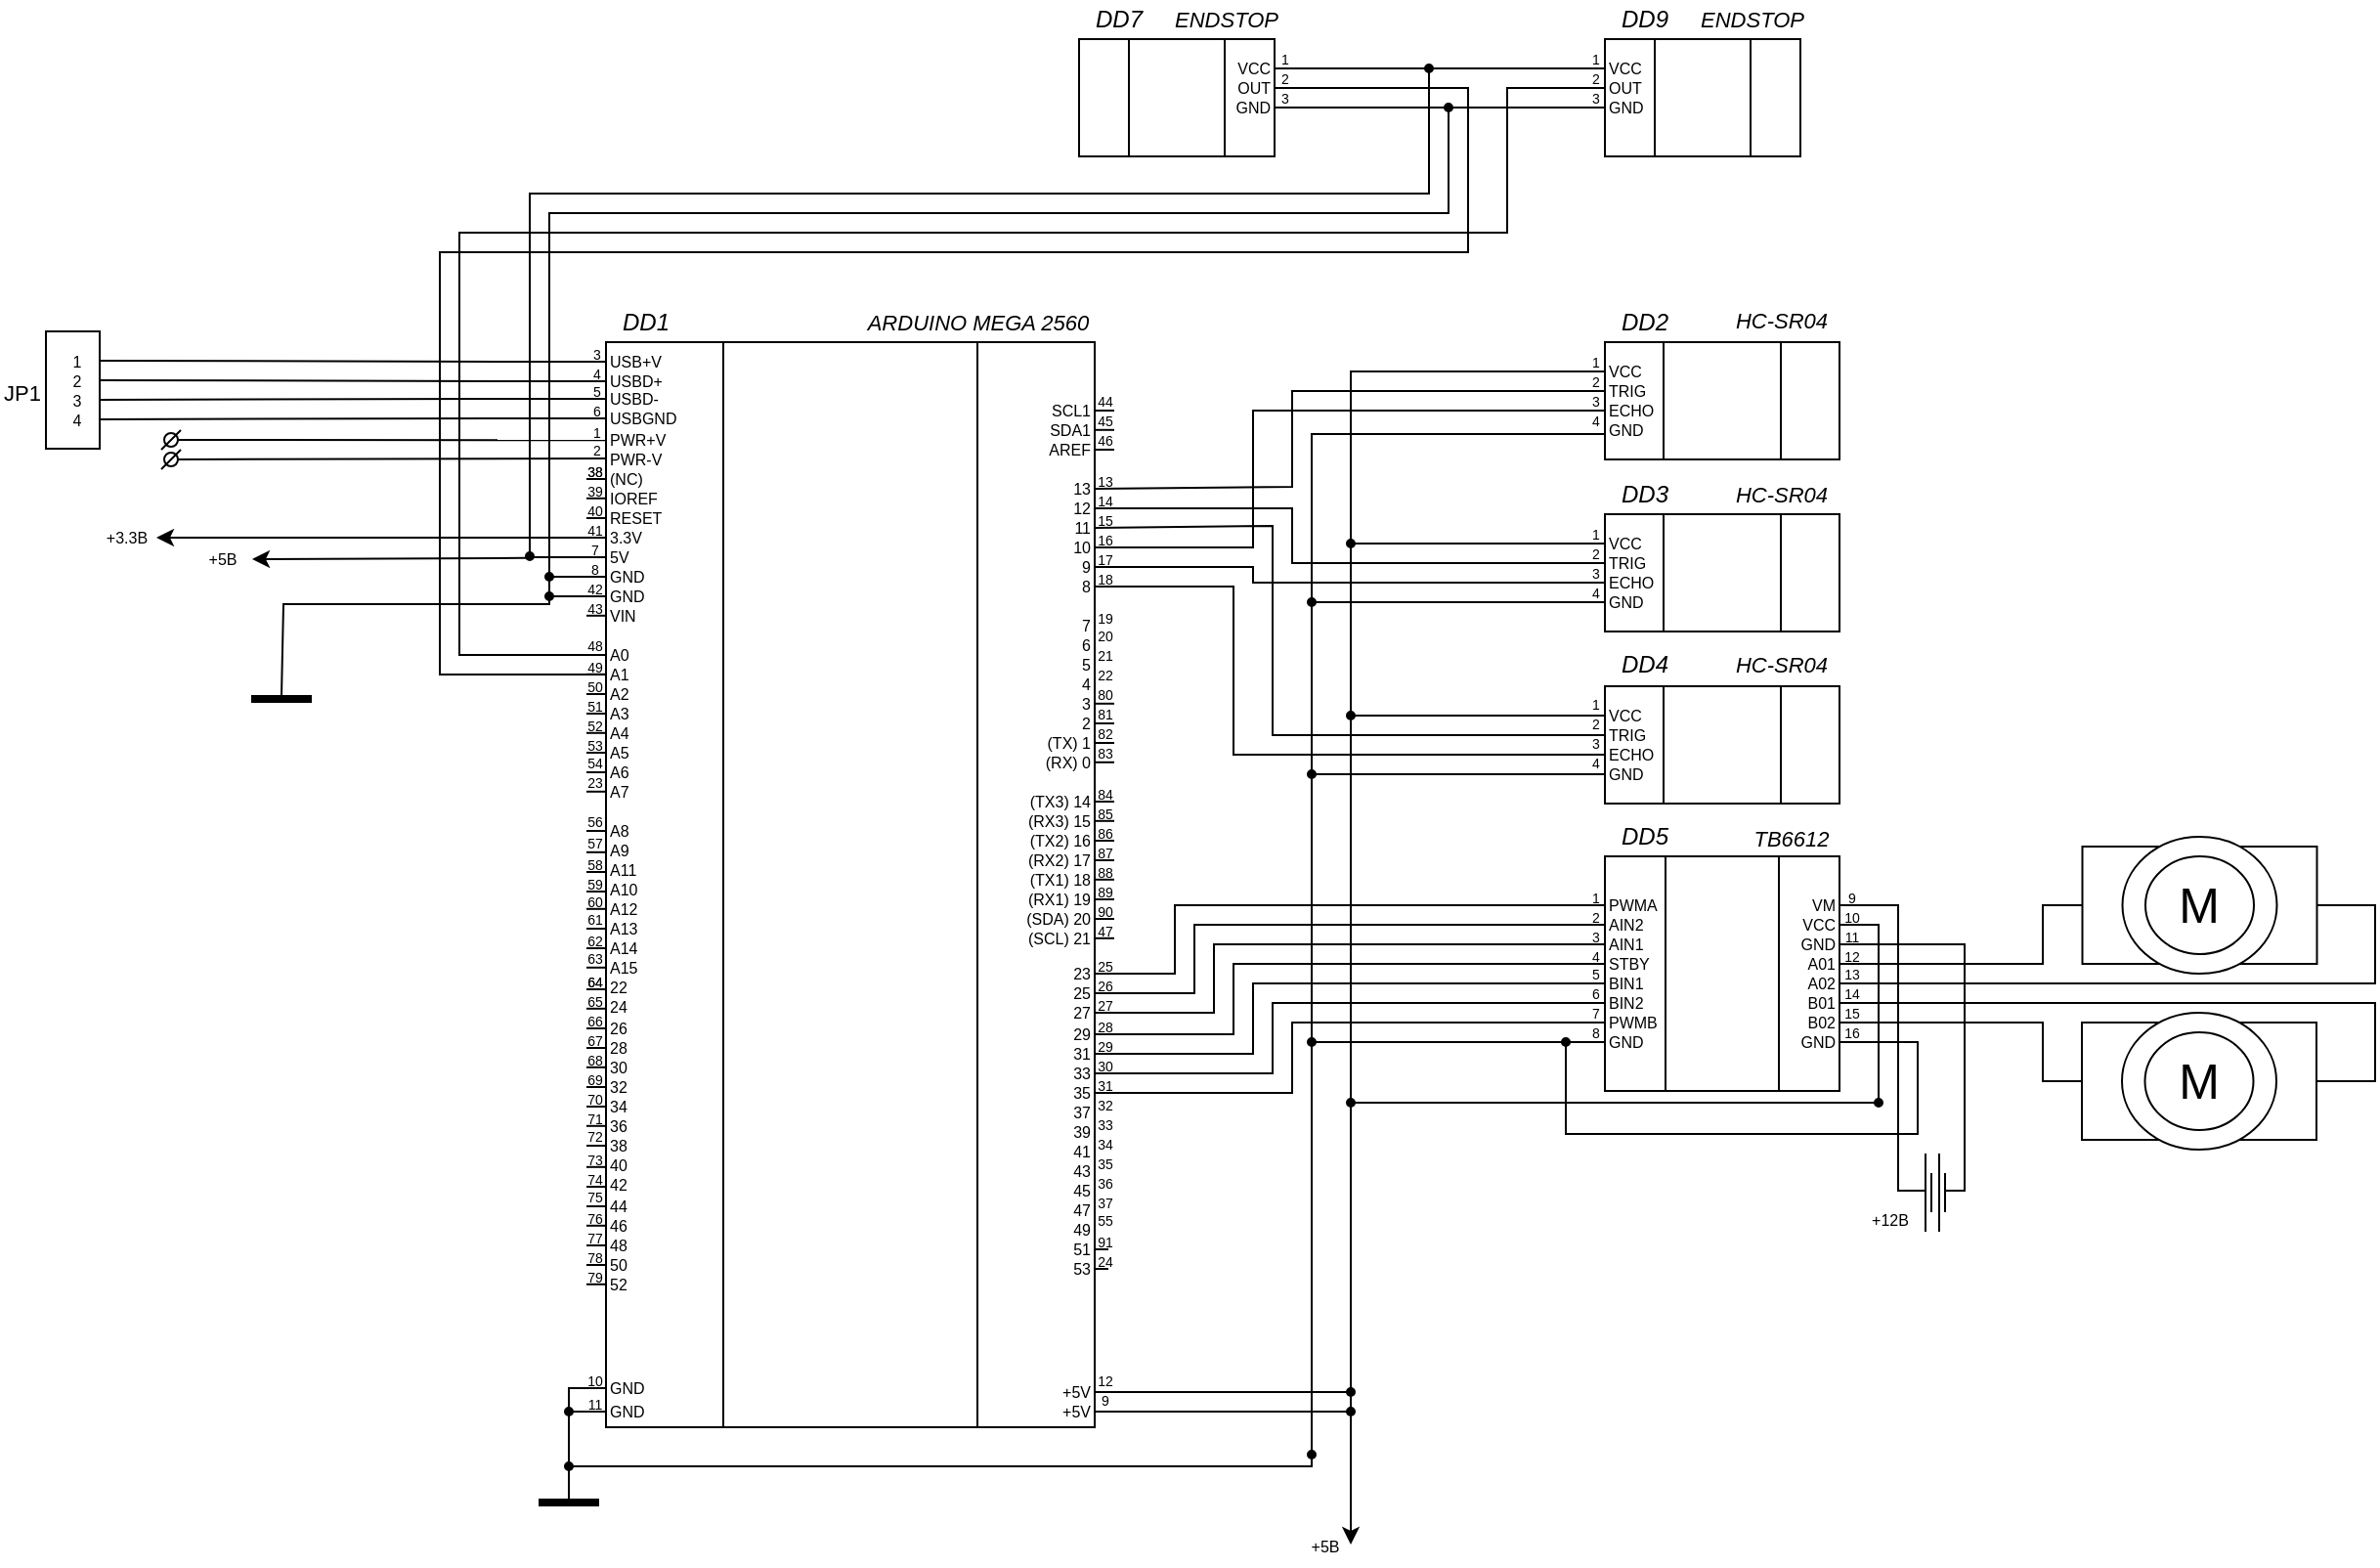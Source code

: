 <mxfile version="20.0.1" type="github">
  <diagram id="OKJBBSTHWLwM666B0Pqj" name="Page-1">
    <mxGraphModel dx="1185" dy="614" grid="1" gridSize="10" guides="1" tooltips="1" connect="1" arrows="1" fold="1" page="1" pageScale="1" pageWidth="827" pageHeight="1169" math="0" shadow="0">
      <root>
        <mxCell id="0" />
        <mxCell id="1" parent="0" />
        <mxCell id="tHKBDyenzgohp8NIYTpj-111" value="\" style="rounded=0;whiteSpace=wrap;html=1;fontSize=25;strokeWidth=1;fillColor=#FFFFFF;" parent="1" vertex="1">
          <mxGeometry x="1200.25" y="674" width="120" height="60" as="geometry" />
        </mxCell>
        <mxCell id="zlBBdxe0bt9fsabpmSAy-1" value="" style="rounded=0;whiteSpace=wrap;html=1;labelBackgroundColor=none;" parent="1" vertex="1">
          <mxGeometry x="445" y="416" width="250" height="555" as="geometry" />
        </mxCell>
        <mxCell id="zlBBdxe0bt9fsabpmSAy-2" value="ARDUINO MEGA 2560" style="text;html=1;strokeColor=none;fillColor=none;align=center;verticalAlign=middle;whiteSpace=wrap;rounded=0;fontSize=11;fontStyle=2;labelBackgroundColor=none;" parent="1" vertex="1">
          <mxGeometry x="567.5" y="391" width="135" height="30" as="geometry" />
        </mxCell>
        <mxCell id="zlBBdxe0bt9fsabpmSAy-3" value="SCL1" style="text;html=1;strokeColor=none;fillColor=none;align=right;verticalAlign=middle;whiteSpace=wrap;rounded=0;rotation=0;fontSize=8;labelBackgroundColor=none;" parent="1" vertex="1">
          <mxGeometry x="645" y="446" width="50" height="10" as="geometry" />
        </mxCell>
        <mxCell id="zlBBdxe0bt9fsabpmSAy-4" value="SDA1" style="text;html=1;strokeColor=none;fillColor=none;align=right;verticalAlign=middle;whiteSpace=wrap;rounded=0;rotation=0;fontSize=8;labelBackgroundColor=none;" parent="1" vertex="1">
          <mxGeometry x="645" y="456" width="50" height="10" as="geometry" />
        </mxCell>
        <mxCell id="zlBBdxe0bt9fsabpmSAy-5" value="AREF" style="text;html=1;strokeColor=none;fillColor=none;align=right;verticalAlign=middle;whiteSpace=wrap;rounded=0;rotation=0;fontSize=8;labelBackgroundColor=none;" parent="1" vertex="1">
          <mxGeometry x="645" y="466" width="50" height="10" as="geometry" />
        </mxCell>
        <mxCell id="zlBBdxe0bt9fsabpmSAy-20" value="7" style="text;html=1;strokeColor=none;fillColor=none;align=right;verticalAlign=middle;whiteSpace=wrap;rounded=0;rotation=0;fontSize=8;labelBackgroundColor=none;" parent="1" vertex="1">
          <mxGeometry x="645" y="556" width="50" height="10" as="geometry" />
        </mxCell>
        <mxCell id="zlBBdxe0bt9fsabpmSAy-21" value="6" style="text;html=1;strokeColor=none;fillColor=none;align=right;verticalAlign=middle;whiteSpace=wrap;rounded=0;rotation=0;fontSize=8;labelBackgroundColor=none;" parent="1" vertex="1">
          <mxGeometry x="645" y="566" width="50" height="10" as="geometry" />
        </mxCell>
        <mxCell id="zlBBdxe0bt9fsabpmSAy-22" value="5" style="text;html=1;strokeColor=none;fillColor=none;align=right;verticalAlign=middle;whiteSpace=wrap;rounded=0;rotation=0;fontSize=8;labelBackgroundColor=none;" parent="1" vertex="1">
          <mxGeometry x="645" y="576" width="50" height="10" as="geometry" />
        </mxCell>
        <mxCell id="zlBBdxe0bt9fsabpmSAy-23" value="4" style="text;html=1;strokeColor=none;fillColor=none;align=right;verticalAlign=middle;whiteSpace=wrap;rounded=0;rotation=0;fontSize=8;labelBackgroundColor=none;" parent="1" vertex="1">
          <mxGeometry x="645" y="586" width="50" height="10" as="geometry" />
        </mxCell>
        <mxCell id="zlBBdxe0bt9fsabpmSAy-24" value="3" style="text;html=1;strokeColor=none;fillColor=none;align=right;verticalAlign=middle;whiteSpace=wrap;rounded=0;rotation=0;fontSize=8;labelBackgroundColor=none;" parent="1" vertex="1">
          <mxGeometry x="645" y="596" width="50" height="10" as="geometry" />
        </mxCell>
        <mxCell id="zlBBdxe0bt9fsabpmSAy-25" value="2" style="text;html=1;strokeColor=none;fillColor=none;align=right;verticalAlign=middle;whiteSpace=wrap;rounded=0;rotation=0;fontSize=8;labelBackgroundColor=none;" parent="1" vertex="1">
          <mxGeometry x="645" y="606" width="50" height="10" as="geometry" />
        </mxCell>
        <mxCell id="zlBBdxe0bt9fsabpmSAy-26" value="&amp;nbsp;(TX) 1" style="text;html=1;strokeColor=none;fillColor=none;align=right;verticalAlign=middle;whiteSpace=wrap;rounded=0;rotation=0;fontSize=8;labelBackgroundColor=none;" parent="1" vertex="1">
          <mxGeometry x="645" y="616" width="50" height="10" as="geometry" />
        </mxCell>
        <mxCell id="zlBBdxe0bt9fsabpmSAy-27" value="(RX) 0" style="text;html=1;strokeColor=none;fillColor=none;align=right;verticalAlign=middle;whiteSpace=wrap;rounded=0;rotation=0;fontSize=8;labelBackgroundColor=none;" parent="1" vertex="1">
          <mxGeometry x="645" y="626" width="50" height="10" as="geometry" />
        </mxCell>
        <mxCell id="zlBBdxe0bt9fsabpmSAy-28" value="13" style="text;html=1;strokeColor=none;fillColor=none;align=right;verticalAlign=middle;whiteSpace=wrap;rounded=0;rotation=0;fontSize=8;labelBackgroundColor=none;" parent="1" vertex="1">
          <mxGeometry x="645" y="486" width="50" height="10" as="geometry" />
        </mxCell>
        <mxCell id="zlBBdxe0bt9fsabpmSAy-29" value="12" style="text;html=1;strokeColor=none;fillColor=none;align=right;verticalAlign=middle;whiteSpace=wrap;rounded=0;rotation=0;fontSize=8;labelBackgroundColor=none;" parent="1" vertex="1">
          <mxGeometry x="645" y="496" width="50" height="10" as="geometry" />
        </mxCell>
        <mxCell id="zlBBdxe0bt9fsabpmSAy-30" value="11" style="text;html=1;strokeColor=none;fillColor=none;align=right;verticalAlign=middle;whiteSpace=wrap;rounded=0;rotation=0;fontSize=8;labelBackgroundColor=none;" parent="1" vertex="1">
          <mxGeometry x="645" y="506" width="50" height="10" as="geometry" />
        </mxCell>
        <mxCell id="zlBBdxe0bt9fsabpmSAy-31" value="10" style="text;html=1;strokeColor=none;fillColor=none;align=right;verticalAlign=middle;whiteSpace=wrap;rounded=0;rotation=0;fontSize=8;labelBackgroundColor=none;" parent="1" vertex="1">
          <mxGeometry x="645" y="516" width="50" height="10" as="geometry" />
        </mxCell>
        <mxCell id="zlBBdxe0bt9fsabpmSAy-32" value="9" style="text;html=1;strokeColor=none;fillColor=none;align=right;verticalAlign=middle;whiteSpace=wrap;rounded=0;rotation=0;fontSize=8;labelBackgroundColor=none;" parent="1" vertex="1">
          <mxGeometry x="645" y="526" width="50" height="10" as="geometry" />
        </mxCell>
        <mxCell id="zlBBdxe0bt9fsabpmSAy-33" value="8" style="text;html=1;strokeColor=none;fillColor=none;align=right;verticalAlign=middle;whiteSpace=wrap;rounded=0;rotation=0;fontSize=8;labelBackgroundColor=none;" parent="1" vertex="1">
          <mxGeometry x="645" y="536" width="50" height="10" as="geometry" />
        </mxCell>
        <mxCell id="zlBBdxe0bt9fsabpmSAy-34" value="&amp;nbsp;(TX3) 14" style="text;html=1;strokeColor=none;fillColor=none;align=right;verticalAlign=middle;whiteSpace=wrap;rounded=0;rotation=0;fontSize=8;labelBackgroundColor=none;" parent="1" vertex="1">
          <mxGeometry x="645" y="646" width="50" height="10" as="geometry" />
        </mxCell>
        <mxCell id="zlBBdxe0bt9fsabpmSAy-35" value="(RX3) 15" style="text;html=1;strokeColor=none;fillColor=none;align=right;verticalAlign=middle;whiteSpace=wrap;rounded=0;rotation=0;fontSize=8;labelBackgroundColor=none;" parent="1" vertex="1">
          <mxGeometry x="645" y="656" width="50" height="10" as="geometry" />
        </mxCell>
        <mxCell id="zlBBdxe0bt9fsabpmSAy-36" value="&amp;nbsp;(TX2) 16" style="text;html=1;strokeColor=none;fillColor=none;align=right;verticalAlign=middle;whiteSpace=wrap;rounded=0;rotation=0;fontSize=8;labelBackgroundColor=none;" parent="1" vertex="1">
          <mxGeometry x="645" y="666" width="50" height="10" as="geometry" />
        </mxCell>
        <mxCell id="zlBBdxe0bt9fsabpmSAy-37" value="(RX2) 17" style="text;html=1;strokeColor=none;fillColor=none;align=right;verticalAlign=middle;whiteSpace=wrap;rounded=0;rotation=0;fontSize=8;labelBackgroundColor=none;" parent="1" vertex="1">
          <mxGeometry x="645" y="676" width="50" height="10" as="geometry" />
        </mxCell>
        <mxCell id="zlBBdxe0bt9fsabpmSAy-38" value="(TX1) 18" style="text;html=1;strokeColor=none;fillColor=none;align=right;verticalAlign=middle;whiteSpace=wrap;rounded=0;rotation=0;fontSize=8;labelBackgroundColor=none;" parent="1" vertex="1">
          <mxGeometry x="645" y="686" width="50" height="10" as="geometry" />
        </mxCell>
        <mxCell id="zlBBdxe0bt9fsabpmSAy-39" value="(RX1) 19" style="text;html=1;strokeColor=none;fillColor=none;align=right;verticalAlign=middle;whiteSpace=wrap;rounded=0;rotation=0;fontSize=8;labelBackgroundColor=none;" parent="1" vertex="1">
          <mxGeometry x="645" y="696" width="50" height="10" as="geometry" />
        </mxCell>
        <mxCell id="zlBBdxe0bt9fsabpmSAy-40" value="(SDA) 20" style="text;html=1;strokeColor=none;fillColor=none;align=right;verticalAlign=middle;whiteSpace=wrap;rounded=0;rotation=0;fontSize=8;labelBackgroundColor=none;" parent="1" vertex="1">
          <mxGeometry x="645" y="706" width="50" height="10" as="geometry" />
        </mxCell>
        <mxCell id="zlBBdxe0bt9fsabpmSAy-41" value="(SCL) 21" style="text;html=1;strokeColor=none;fillColor=none;align=right;verticalAlign=middle;whiteSpace=wrap;rounded=0;rotation=0;fontSize=8;labelBackgroundColor=none;" parent="1" vertex="1">
          <mxGeometry x="645" y="716" width="50" height="10" as="geometry" />
        </mxCell>
        <mxCell id="zlBBdxe0bt9fsabpmSAy-48" value="" style="endArrow=none;html=1;rounded=0;fontSize=8;entryX=1;entryY=0.5;entryDx=0;entryDy=0;labelBackgroundColor=none;" parent="1" target="zlBBdxe0bt9fsabpmSAy-3" edge="1">
          <mxGeometry width="50" height="50" relative="1" as="geometry">
            <mxPoint x="705" y="451" as="sourcePoint" />
            <mxPoint x="665" y="496" as="targetPoint" />
          </mxGeometry>
        </mxCell>
        <mxCell id="zlBBdxe0bt9fsabpmSAy-49" value="" style="endArrow=none;html=1;rounded=0;fontSize=8;entryX=1;entryY=0.5;entryDx=0;entryDy=0;labelBackgroundColor=none;" parent="1" edge="1">
          <mxGeometry width="50" height="50" relative="1" as="geometry">
            <mxPoint x="705" y="460.9" as="sourcePoint" />
            <mxPoint x="695" y="460.9" as="targetPoint" />
          </mxGeometry>
        </mxCell>
        <mxCell id="zlBBdxe0bt9fsabpmSAy-50" value="" style="endArrow=none;html=1;rounded=0;fontSize=8;entryX=1;entryY=0.5;entryDx=0;entryDy=0;labelBackgroundColor=none;" parent="1" target="zlBBdxe0bt9fsabpmSAy-5" edge="1">
          <mxGeometry width="50" height="50" relative="1" as="geometry">
            <mxPoint x="705" y="471" as="sourcePoint" />
            <mxPoint x="715" y="471" as="targetPoint" />
          </mxGeometry>
        </mxCell>
        <mxCell id="zlBBdxe0bt9fsabpmSAy-61" value="" style="endArrow=none;html=1;rounded=0;fontSize=8;entryX=1;entryY=0.5;entryDx=0;entryDy=0;labelBackgroundColor=none;" parent="1" edge="1">
          <mxGeometry width="50" height="50" relative="1" as="geometry">
            <mxPoint x="705" y="600.9" as="sourcePoint" />
            <mxPoint x="695" y="600.9" as="targetPoint" />
          </mxGeometry>
        </mxCell>
        <mxCell id="zlBBdxe0bt9fsabpmSAy-62" value="" style="endArrow=none;html=1;rounded=0;fontSize=8;entryX=1;entryY=0.5;entryDx=0;entryDy=0;labelBackgroundColor=none;" parent="1" edge="1">
          <mxGeometry width="50" height="50" relative="1" as="geometry">
            <mxPoint x="705" y="611" as="sourcePoint" />
            <mxPoint x="695" y="611" as="targetPoint" />
          </mxGeometry>
        </mxCell>
        <mxCell id="zlBBdxe0bt9fsabpmSAy-63" value="" style="endArrow=none;html=1;rounded=0;fontSize=8;entryX=1;entryY=0.5;entryDx=0;entryDy=0;labelBackgroundColor=none;" parent="1" edge="1">
          <mxGeometry width="50" height="50" relative="1" as="geometry">
            <mxPoint x="705" y="621" as="sourcePoint" />
            <mxPoint x="695" y="621" as="targetPoint" />
          </mxGeometry>
        </mxCell>
        <mxCell id="zlBBdxe0bt9fsabpmSAy-64" value="" style="endArrow=none;html=1;rounded=0;fontSize=8;entryX=1;entryY=0.5;entryDx=0;entryDy=0;labelBackgroundColor=none;" parent="1" edge="1">
          <mxGeometry width="50" height="50" relative="1" as="geometry">
            <mxPoint x="705" y="630.9" as="sourcePoint" />
            <mxPoint x="695" y="630.9" as="targetPoint" />
          </mxGeometry>
        </mxCell>
        <mxCell id="zlBBdxe0bt9fsabpmSAy-69" value="" style="endArrow=none;html=1;rounded=0;fontSize=8;entryX=1;entryY=0.5;entryDx=0;entryDy=0;labelBackgroundColor=none;" parent="1" edge="1">
          <mxGeometry width="50" height="50" relative="1" as="geometry">
            <mxPoint x="705" y="651" as="sourcePoint" />
            <mxPoint x="695" y="651" as="targetPoint" />
          </mxGeometry>
        </mxCell>
        <mxCell id="zlBBdxe0bt9fsabpmSAy-70" value="" style="endArrow=none;html=1;rounded=0;fontSize=8;entryX=1;entryY=0.5;entryDx=0;entryDy=0;labelBackgroundColor=none;" parent="1" edge="1">
          <mxGeometry width="50" height="50" relative="1" as="geometry">
            <mxPoint x="705" y="660.9" as="sourcePoint" />
            <mxPoint x="695" y="660.9" as="targetPoint" />
          </mxGeometry>
        </mxCell>
        <mxCell id="zlBBdxe0bt9fsabpmSAy-71" value="" style="endArrow=none;html=1;rounded=0;fontSize=8;entryX=1;entryY=0.5;entryDx=0;entryDy=0;labelBackgroundColor=none;" parent="1" edge="1">
          <mxGeometry width="50" height="50" relative="1" as="geometry">
            <mxPoint x="705" y="671" as="sourcePoint" />
            <mxPoint x="695" y="671" as="targetPoint" />
          </mxGeometry>
        </mxCell>
        <mxCell id="zlBBdxe0bt9fsabpmSAy-72" value="" style="endArrow=none;html=1;rounded=0;fontSize=8;entryX=1;entryY=0.5;entryDx=0;entryDy=0;labelBackgroundColor=none;" parent="1" edge="1">
          <mxGeometry width="50" height="50" relative="1" as="geometry">
            <mxPoint x="705" y="681" as="sourcePoint" />
            <mxPoint x="695" y="681" as="targetPoint" />
          </mxGeometry>
        </mxCell>
        <mxCell id="zlBBdxe0bt9fsabpmSAy-73" value="" style="endArrow=none;html=1;rounded=0;fontSize=8;entryX=1;entryY=0.5;entryDx=0;entryDy=0;labelBackgroundColor=none;" parent="1" edge="1">
          <mxGeometry width="50" height="50" relative="1" as="geometry">
            <mxPoint x="705" y="690.9" as="sourcePoint" />
            <mxPoint x="695" y="690.9" as="targetPoint" />
          </mxGeometry>
        </mxCell>
        <mxCell id="zlBBdxe0bt9fsabpmSAy-74" value="" style="endArrow=none;html=1;rounded=0;fontSize=8;entryX=1;entryY=0.5;entryDx=0;entryDy=0;labelBackgroundColor=none;" parent="1" edge="1">
          <mxGeometry width="50" height="50" relative="1" as="geometry">
            <mxPoint x="705" y="701" as="sourcePoint" />
            <mxPoint x="695" y="701" as="targetPoint" />
          </mxGeometry>
        </mxCell>
        <mxCell id="zlBBdxe0bt9fsabpmSAy-75" value="" style="endArrow=none;html=1;rounded=0;fontSize=8;entryX=1;entryY=0.5;entryDx=0;entryDy=0;labelBackgroundColor=none;" parent="1" edge="1">
          <mxGeometry width="50" height="50" relative="1" as="geometry">
            <mxPoint x="705" y="711" as="sourcePoint" />
            <mxPoint x="695" y="711" as="targetPoint" />
          </mxGeometry>
        </mxCell>
        <mxCell id="zlBBdxe0bt9fsabpmSAy-76" value="" style="endArrow=none;html=1;rounded=0;fontSize=8;entryX=1;entryY=0.5;entryDx=0;entryDy=0;labelBackgroundColor=none;" parent="1" edge="1">
          <mxGeometry width="50" height="50" relative="1" as="geometry">
            <mxPoint x="705" y="720.9" as="sourcePoint" />
            <mxPoint x="695" y="720.9" as="targetPoint" />
          </mxGeometry>
        </mxCell>
        <mxCell id="zlBBdxe0bt9fsabpmSAy-77" value="A0" style="text;html=1;strokeColor=none;fillColor=none;align=left;verticalAlign=middle;whiteSpace=wrap;rounded=0;rotation=0;fontSize=8;labelBackgroundColor=none;" parent="1" vertex="1">
          <mxGeometry x="445" y="571" width="50" height="10" as="geometry" />
        </mxCell>
        <mxCell id="zlBBdxe0bt9fsabpmSAy-78" value="A1" style="text;html=1;strokeColor=none;fillColor=none;align=left;verticalAlign=middle;whiteSpace=wrap;rounded=0;rotation=0;fontSize=8;labelBackgroundColor=none;" parent="1" vertex="1">
          <mxGeometry x="445" y="581" width="50" height="10" as="geometry" />
        </mxCell>
        <mxCell id="zlBBdxe0bt9fsabpmSAy-79" value="A2" style="text;html=1;strokeColor=none;fillColor=none;align=left;verticalAlign=middle;whiteSpace=wrap;rounded=0;rotation=0;fontSize=8;labelBackgroundColor=none;" parent="1" vertex="1">
          <mxGeometry x="445" y="591" width="50" height="10" as="geometry" />
        </mxCell>
        <mxCell id="zlBBdxe0bt9fsabpmSAy-80" value="A3" style="text;html=1;strokeColor=none;fillColor=none;align=left;verticalAlign=middle;whiteSpace=wrap;rounded=0;rotation=0;fontSize=8;labelBackgroundColor=none;" parent="1" vertex="1">
          <mxGeometry x="445" y="601" width="50" height="10" as="geometry" />
        </mxCell>
        <mxCell id="zlBBdxe0bt9fsabpmSAy-93" value="A4" style="text;html=1;strokeColor=none;fillColor=none;align=left;verticalAlign=middle;whiteSpace=wrap;rounded=0;rotation=0;fontSize=8;labelBackgroundColor=none;" parent="1" vertex="1">
          <mxGeometry x="445" y="611" width="50" height="10" as="geometry" />
        </mxCell>
        <mxCell id="zlBBdxe0bt9fsabpmSAy-94" value="A5" style="text;html=1;strokeColor=none;fillColor=none;align=left;verticalAlign=middle;whiteSpace=wrap;rounded=0;rotation=0;fontSize=8;labelBackgroundColor=none;" parent="1" vertex="1">
          <mxGeometry x="445" y="621" width="50" height="10" as="geometry" />
        </mxCell>
        <mxCell id="zlBBdxe0bt9fsabpmSAy-95" value="A6" style="text;html=1;strokeColor=none;fillColor=none;align=left;verticalAlign=middle;whiteSpace=wrap;rounded=0;rotation=0;fontSize=8;labelBackgroundColor=none;" parent="1" vertex="1">
          <mxGeometry x="445" y="631" width="50" height="10" as="geometry" />
        </mxCell>
        <mxCell id="zlBBdxe0bt9fsabpmSAy-96" value="A7" style="text;html=1;strokeColor=none;fillColor=none;align=left;verticalAlign=middle;whiteSpace=wrap;rounded=0;rotation=0;fontSize=8;labelBackgroundColor=none;" parent="1" vertex="1">
          <mxGeometry x="445" y="641" width="50" height="10" as="geometry" />
        </mxCell>
        <mxCell id="zlBBdxe0bt9fsabpmSAy-97" value="" style="endArrow=none;html=1;rounded=0;fontSize=8;entryX=1;entryY=0.5;entryDx=0;entryDy=0;align=left;labelBackgroundColor=none;" parent="1" edge="1">
          <mxGeometry width="50" height="50" relative="1" as="geometry">
            <mxPoint x="445" y="576" as="sourcePoint" />
            <mxPoint x="435" y="576" as="targetPoint" />
          </mxGeometry>
        </mxCell>
        <mxCell id="zlBBdxe0bt9fsabpmSAy-98" value="" style="endArrow=none;html=1;rounded=0;fontSize=8;entryX=1;entryY=0.5;entryDx=0;entryDy=0;align=left;labelBackgroundColor=none;" parent="1" edge="1">
          <mxGeometry width="50" height="50" relative="1" as="geometry">
            <mxPoint x="445" y="585.9" as="sourcePoint" />
            <mxPoint x="435" y="585.9" as="targetPoint" />
          </mxGeometry>
        </mxCell>
        <mxCell id="zlBBdxe0bt9fsabpmSAy-99" value="" style="endArrow=none;html=1;rounded=0;fontSize=8;entryX=1;entryY=0.5;entryDx=0;entryDy=0;align=left;labelBackgroundColor=none;" parent="1" edge="1">
          <mxGeometry width="50" height="50" relative="1" as="geometry">
            <mxPoint x="445" y="596" as="sourcePoint" />
            <mxPoint x="435" y="596" as="targetPoint" />
          </mxGeometry>
        </mxCell>
        <mxCell id="zlBBdxe0bt9fsabpmSAy-100" value="" style="endArrow=none;html=1;rounded=0;fontSize=8;entryX=1;entryY=0.5;entryDx=0;entryDy=0;align=left;labelBackgroundColor=none;" parent="1" edge="1">
          <mxGeometry width="50" height="50" relative="1" as="geometry">
            <mxPoint x="445" y="606" as="sourcePoint" />
            <mxPoint x="435" y="606" as="targetPoint" />
          </mxGeometry>
        </mxCell>
        <mxCell id="zlBBdxe0bt9fsabpmSAy-101" value="" style="endArrow=none;html=1;rounded=0;fontSize=8;entryX=1;entryY=0.5;entryDx=0;entryDy=0;align=left;labelBackgroundColor=none;" parent="1" edge="1">
          <mxGeometry width="50" height="50" relative="1" as="geometry">
            <mxPoint x="445" y="615.9" as="sourcePoint" />
            <mxPoint x="435" y="615.9" as="targetPoint" />
          </mxGeometry>
        </mxCell>
        <mxCell id="zlBBdxe0bt9fsabpmSAy-102" value="" style="endArrow=none;html=1;rounded=0;fontSize=8;entryX=1;entryY=0.5;entryDx=0;entryDy=0;align=left;labelBackgroundColor=none;" parent="1" edge="1">
          <mxGeometry width="50" height="50" relative="1" as="geometry">
            <mxPoint x="445" y="626" as="sourcePoint" />
            <mxPoint x="435" y="626" as="targetPoint" />
          </mxGeometry>
        </mxCell>
        <mxCell id="zlBBdxe0bt9fsabpmSAy-103" value="" style="endArrow=none;html=1;rounded=0;fontSize=8;entryX=1;entryY=0.5;entryDx=0;entryDy=0;align=left;labelBackgroundColor=none;" parent="1" edge="1">
          <mxGeometry width="50" height="50" relative="1" as="geometry">
            <mxPoint x="445" y="636" as="sourcePoint" />
            <mxPoint x="435" y="636" as="targetPoint" />
          </mxGeometry>
        </mxCell>
        <mxCell id="zlBBdxe0bt9fsabpmSAy-104" value="" style="endArrow=none;html=1;rounded=0;fontSize=8;entryX=1;entryY=0.5;entryDx=0;entryDy=0;align=left;labelBackgroundColor=none;" parent="1" edge="1">
          <mxGeometry width="50" height="50" relative="1" as="geometry">
            <mxPoint x="445" y="645.9" as="sourcePoint" />
            <mxPoint x="435" y="645.9" as="targetPoint" />
          </mxGeometry>
        </mxCell>
        <mxCell id="zlBBdxe0bt9fsabpmSAy-105" value="A8" style="text;html=1;strokeColor=none;fillColor=none;align=left;verticalAlign=middle;whiteSpace=wrap;rounded=0;rotation=0;fontSize=8;labelBackgroundColor=none;" parent="1" vertex="1">
          <mxGeometry x="445" y="661" width="50" height="10" as="geometry" />
        </mxCell>
        <mxCell id="zlBBdxe0bt9fsabpmSAy-106" value="A9" style="text;html=1;strokeColor=none;fillColor=none;align=left;verticalAlign=middle;whiteSpace=wrap;rounded=0;rotation=0;fontSize=8;labelBackgroundColor=none;" parent="1" vertex="1">
          <mxGeometry x="445" y="671" width="50" height="10" as="geometry" />
        </mxCell>
        <mxCell id="zlBBdxe0bt9fsabpmSAy-107" value="A11" style="text;html=1;strokeColor=none;fillColor=none;align=left;verticalAlign=middle;whiteSpace=wrap;rounded=0;rotation=0;fontSize=8;labelBackgroundColor=none;" parent="1" vertex="1">
          <mxGeometry x="445" y="681" width="50" height="10" as="geometry" />
        </mxCell>
        <mxCell id="zlBBdxe0bt9fsabpmSAy-108" value="A10" style="text;html=1;strokeColor=none;fillColor=none;align=left;verticalAlign=middle;whiteSpace=wrap;rounded=0;rotation=0;fontSize=8;labelBackgroundColor=none;" parent="1" vertex="1">
          <mxGeometry x="445" y="691" width="50" height="10" as="geometry" />
        </mxCell>
        <mxCell id="zlBBdxe0bt9fsabpmSAy-109" value="A12" style="text;html=1;strokeColor=none;fillColor=none;align=left;verticalAlign=middle;whiteSpace=wrap;rounded=0;rotation=0;fontSize=8;labelBackgroundColor=none;" parent="1" vertex="1">
          <mxGeometry x="445" y="701" width="50" height="10" as="geometry" />
        </mxCell>
        <mxCell id="zlBBdxe0bt9fsabpmSAy-110" value="A13" style="text;html=1;strokeColor=none;fillColor=none;align=left;verticalAlign=middle;whiteSpace=wrap;rounded=0;rotation=0;fontSize=8;labelBackgroundColor=none;" parent="1" vertex="1">
          <mxGeometry x="445" y="711" width="50" height="10" as="geometry" />
        </mxCell>
        <mxCell id="zlBBdxe0bt9fsabpmSAy-111" value="A14" style="text;html=1;strokeColor=none;fillColor=none;align=left;verticalAlign=middle;whiteSpace=wrap;rounded=0;rotation=0;fontSize=8;labelBackgroundColor=none;" parent="1" vertex="1">
          <mxGeometry x="445" y="721" width="50" height="10" as="geometry" />
        </mxCell>
        <mxCell id="zlBBdxe0bt9fsabpmSAy-112" value="A15" style="text;html=1;strokeColor=none;fillColor=none;align=left;verticalAlign=middle;whiteSpace=wrap;rounded=0;rotation=0;fontSize=8;labelBackgroundColor=none;" parent="1" vertex="1">
          <mxGeometry x="445" y="731" width="50" height="10" as="geometry" />
        </mxCell>
        <mxCell id="zlBBdxe0bt9fsabpmSAy-113" value="" style="endArrow=none;html=1;rounded=0;fontSize=8;entryX=1;entryY=0.5;entryDx=0;entryDy=0;align=left;labelBackgroundColor=none;" parent="1" edge="1">
          <mxGeometry width="50" height="50" relative="1" as="geometry">
            <mxPoint x="445" y="666" as="sourcePoint" />
            <mxPoint x="435" y="666" as="targetPoint" />
          </mxGeometry>
        </mxCell>
        <mxCell id="zlBBdxe0bt9fsabpmSAy-114" value="" style="endArrow=none;html=1;rounded=0;fontSize=8;entryX=1;entryY=0.5;entryDx=0;entryDy=0;align=left;labelBackgroundColor=none;" parent="1" edge="1">
          <mxGeometry width="50" height="50" relative="1" as="geometry">
            <mxPoint x="445" y="676.9" as="sourcePoint" />
            <mxPoint x="435" y="676.9" as="targetPoint" />
          </mxGeometry>
        </mxCell>
        <mxCell id="zlBBdxe0bt9fsabpmSAy-115" value="" style="endArrow=none;html=1;rounded=0;fontSize=8;entryX=1;entryY=0.5;entryDx=0;entryDy=0;align=left;labelBackgroundColor=none;" parent="1" edge="1">
          <mxGeometry width="50" height="50" relative="1" as="geometry">
            <mxPoint x="445" y="687" as="sourcePoint" />
            <mxPoint x="435" y="687" as="targetPoint" />
          </mxGeometry>
        </mxCell>
        <mxCell id="zlBBdxe0bt9fsabpmSAy-116" value="" style="endArrow=none;html=1;rounded=0;fontSize=8;entryX=1;entryY=0.5;entryDx=0;entryDy=0;align=left;labelBackgroundColor=none;" parent="1" edge="1">
          <mxGeometry width="50" height="50" relative="1" as="geometry">
            <mxPoint x="445" y="697" as="sourcePoint" />
            <mxPoint x="435" y="697" as="targetPoint" />
          </mxGeometry>
        </mxCell>
        <mxCell id="zlBBdxe0bt9fsabpmSAy-117" value="" style="endArrow=none;html=1;rounded=0;fontSize=8;entryX=1;entryY=0.5;entryDx=0;entryDy=0;align=left;labelBackgroundColor=none;" parent="1" edge="1">
          <mxGeometry width="50" height="50" relative="1" as="geometry">
            <mxPoint x="445" y="705.9" as="sourcePoint" />
            <mxPoint x="435" y="705.9" as="targetPoint" />
          </mxGeometry>
        </mxCell>
        <mxCell id="zlBBdxe0bt9fsabpmSAy-118" value="" style="endArrow=none;html=1;rounded=0;fontSize=8;entryX=1;entryY=0.5;entryDx=0;entryDy=0;align=left;labelBackgroundColor=none;" parent="1" edge="1">
          <mxGeometry width="50" height="50" relative="1" as="geometry">
            <mxPoint x="445" y="716" as="sourcePoint" />
            <mxPoint x="435" y="716" as="targetPoint" />
          </mxGeometry>
        </mxCell>
        <mxCell id="zlBBdxe0bt9fsabpmSAy-119" value="" style="endArrow=none;html=1;rounded=0;fontSize=8;entryX=1;entryY=0.5;entryDx=0;entryDy=0;align=left;labelBackgroundColor=none;" parent="1" edge="1">
          <mxGeometry width="50" height="50" relative="1" as="geometry">
            <mxPoint x="445" y="726" as="sourcePoint" />
            <mxPoint x="435" y="726" as="targetPoint" />
          </mxGeometry>
        </mxCell>
        <mxCell id="zlBBdxe0bt9fsabpmSAy-120" value="" style="endArrow=none;html=1;rounded=0;fontSize=8;entryX=1;entryY=0.5;entryDx=0;entryDy=0;align=left;labelBackgroundColor=none;" parent="1" edge="1">
          <mxGeometry width="50" height="50" relative="1" as="geometry">
            <mxPoint x="445" y="735.9" as="sourcePoint" />
            <mxPoint x="435" y="735.9" as="targetPoint" />
          </mxGeometry>
        </mxCell>
        <mxCell id="zlBBdxe0bt9fsabpmSAy-123" value="USB+V" style="text;html=1;strokeColor=none;fillColor=none;align=left;verticalAlign=middle;whiteSpace=wrap;rounded=0;rotation=0;fontSize=8;labelBackgroundColor=none;" parent="1" vertex="1">
          <mxGeometry x="445" y="421" width="50" height="10" as="geometry" />
        </mxCell>
        <mxCell id="zlBBdxe0bt9fsabpmSAy-124" value="USBD+" style="text;html=1;strokeColor=none;fillColor=none;align=left;verticalAlign=middle;whiteSpace=wrap;rounded=0;rotation=0;fontSize=8;labelBackgroundColor=none;" parent="1" vertex="1">
          <mxGeometry x="445" y="431" width="50" height="10" as="geometry" />
        </mxCell>
        <mxCell id="zlBBdxe0bt9fsabpmSAy-125" value="USBD-" style="text;html=1;strokeColor=none;fillColor=none;align=left;verticalAlign=middle;whiteSpace=wrap;rounded=0;rotation=0;fontSize=8;labelBackgroundColor=none;" parent="1" vertex="1">
          <mxGeometry x="445" y="440" width="50" height="10" as="geometry" />
        </mxCell>
        <mxCell id="zlBBdxe0bt9fsabpmSAy-126" value="USBGND" style="text;html=1;strokeColor=none;fillColor=none;align=left;verticalAlign=middle;whiteSpace=wrap;rounded=0;rotation=0;fontSize=8;labelBackgroundColor=none;" parent="1" vertex="1">
          <mxGeometry x="445" y="450" width="50" height="10" as="geometry" />
        </mxCell>
        <mxCell id="zlBBdxe0bt9fsabpmSAy-127" value="" style="endArrow=none;html=1;rounded=0;fontSize=8;entryX=0;entryY=0.5;entryDx=0;entryDy=0;exitX=1;exitY=0.5;exitDx=0;exitDy=0;" parent="1" source="tHKBDyenzgohp8NIYTpj-5" target="zlBBdxe0bt9fsabpmSAy-123" edge="1">
          <mxGeometry width="50" height="50" relative="1" as="geometry">
            <mxPoint x="585" y="405" as="sourcePoint" />
            <mxPoint x="669" y="416" as="targetPoint" />
            <Array as="points">
              <mxPoint x="396" y="426" />
            </Array>
          </mxGeometry>
        </mxCell>
        <mxCell id="zlBBdxe0bt9fsabpmSAy-128" value="" style="endArrow=none;html=1;rounded=0;fontSize=8;entryX=0;entryY=0.5;entryDx=0;entryDy=0;exitX=1;exitY=0.5;exitDx=0;exitDy=0;" parent="1" source="tHKBDyenzgohp8NIYTpj-6" target="zlBBdxe0bt9fsabpmSAy-124" edge="1">
          <mxGeometry width="50" height="50" relative="1" as="geometry">
            <mxPoint x="162" y="400" as="sourcePoint" />
            <mxPoint x="162" y="410" as="targetPoint" />
            <Array as="points">
              <mxPoint x="396" y="436" />
            </Array>
          </mxGeometry>
        </mxCell>
        <mxCell id="zlBBdxe0bt9fsabpmSAy-129" value="" style="endArrow=none;html=1;rounded=0;fontSize=8;entryX=0;entryY=0.5;entryDx=0;entryDy=0;exitX=1;exitY=0.5;exitDx=0;exitDy=0;" parent="1" source="tHKBDyenzgohp8NIYTpj-7" target="zlBBdxe0bt9fsabpmSAy-125" edge="1">
          <mxGeometry width="50" height="50" relative="1" as="geometry">
            <mxPoint x="152" y="400" as="sourcePoint" />
            <mxPoint x="152" y="410" as="targetPoint" />
            <Array as="points">
              <mxPoint x="386" y="445" />
            </Array>
          </mxGeometry>
        </mxCell>
        <mxCell id="zlBBdxe0bt9fsabpmSAy-130" value="" style="endArrow=none;html=1;rounded=0;fontSize=8;entryX=0;entryY=0.5;entryDx=0;entryDy=0;exitX=1;exitY=0.5;exitDx=0;exitDy=0;" parent="1" target="zlBBdxe0bt9fsabpmSAy-126" edge="1" source="tHKBDyenzgohp8NIYTpj-8">
          <mxGeometry width="50" height="50" relative="1" as="geometry">
            <mxPoint x="286" y="455" as="sourcePoint" />
            <mxPoint x="142" y="410" as="targetPoint" />
            <Array as="points">
              <mxPoint x="386" y="455" />
            </Array>
          </mxGeometry>
        </mxCell>
        <mxCell id="zlBBdxe0bt9fsabpmSAy-131" value="PWR+V" style="text;html=1;strokeColor=none;fillColor=none;align=left;verticalAlign=middle;whiteSpace=wrap;rounded=0;rotation=0;fontSize=8;labelBackgroundColor=none;" parent="1" vertex="1">
          <mxGeometry x="445" y="460.5" width="50" height="10" as="geometry" />
        </mxCell>
        <mxCell id="zlBBdxe0bt9fsabpmSAy-132" value="PWR-V" style="text;html=1;strokeColor=none;fillColor=none;align=left;verticalAlign=middle;whiteSpace=wrap;rounded=0;rotation=0;fontSize=8;labelBackgroundColor=none;" parent="1" vertex="1">
          <mxGeometry x="445" y="470.5" width="50" height="10" as="geometry" />
        </mxCell>
        <mxCell id="zlBBdxe0bt9fsabpmSAy-149" value="+5V" style="text;html=1;strokeColor=none;fillColor=none;align=right;verticalAlign=middle;whiteSpace=wrap;rounded=0;rotation=0;fontSize=8;labelBackgroundColor=none;" parent="1" vertex="1">
          <mxGeometry x="645" y="948" width="50" height="10" as="geometry" />
        </mxCell>
        <mxCell id="zlBBdxe0bt9fsabpmSAy-150" value="23" style="text;html=1;strokeColor=none;fillColor=none;align=right;verticalAlign=middle;whiteSpace=wrap;rounded=0;rotation=0;fontSize=8;labelBackgroundColor=none;" parent="1" vertex="1">
          <mxGeometry x="645" y="734" width="50" height="10" as="geometry" />
        </mxCell>
        <mxCell id="zlBBdxe0bt9fsabpmSAy-151" value="25" style="text;html=1;strokeColor=none;fillColor=none;align=right;verticalAlign=middle;whiteSpace=wrap;rounded=0;rotation=0;fontSize=8;labelBackgroundColor=none;" parent="1" vertex="1">
          <mxGeometry x="643" y="744" width="52" height="10" as="geometry" />
        </mxCell>
        <mxCell id="zlBBdxe0bt9fsabpmSAy-152" value="27" style="text;html=1;strokeColor=none;fillColor=none;align=right;verticalAlign=middle;whiteSpace=wrap;rounded=0;rotation=0;fontSize=8;labelBackgroundColor=none;" parent="1" vertex="1">
          <mxGeometry x="645" y="754" width="50" height="10" as="geometry" />
        </mxCell>
        <mxCell id="zlBBdxe0bt9fsabpmSAy-157" value="29" style="text;html=1;strokeColor=none;fillColor=none;align=right;verticalAlign=middle;whiteSpace=wrap;rounded=0;rotation=0;fontSize=8;labelBackgroundColor=none;" parent="1" vertex="1">
          <mxGeometry x="645" y="765" width="50" height="10" as="geometry" />
        </mxCell>
        <mxCell id="zlBBdxe0bt9fsabpmSAy-158" value="31" style="text;html=1;strokeColor=none;fillColor=none;align=right;verticalAlign=middle;whiteSpace=wrap;rounded=0;rotation=0;fontSize=8;labelBackgroundColor=none;" parent="1" vertex="1">
          <mxGeometry x="645" y="775" width="50" height="10" as="geometry" />
        </mxCell>
        <mxCell id="zlBBdxe0bt9fsabpmSAy-159" value="33" style="text;html=1;strokeColor=none;fillColor=none;align=right;verticalAlign=middle;whiteSpace=wrap;rounded=0;rotation=0;fontSize=8;labelBackgroundColor=none;" parent="1" vertex="1">
          <mxGeometry x="645" y="785" width="50" height="10" as="geometry" />
        </mxCell>
        <mxCell id="zlBBdxe0bt9fsabpmSAy-160" value="35" style="text;html=1;strokeColor=none;fillColor=none;align=right;verticalAlign=middle;whiteSpace=wrap;rounded=0;rotation=0;fontSize=8;labelBackgroundColor=none;" parent="1" vertex="1">
          <mxGeometry x="645" y="795" width="50" height="10" as="geometry" />
        </mxCell>
        <mxCell id="zlBBdxe0bt9fsabpmSAy-165" value="37" style="text;html=1;strokeColor=none;fillColor=none;align=right;verticalAlign=middle;whiteSpace=wrap;rounded=0;rotation=0;fontSize=8;labelBackgroundColor=none;" parent="1" vertex="1">
          <mxGeometry x="645" y="805" width="50" height="10" as="geometry" />
        </mxCell>
        <mxCell id="zlBBdxe0bt9fsabpmSAy-166" value="39" style="text;html=1;strokeColor=none;fillColor=none;align=right;verticalAlign=middle;whiteSpace=wrap;rounded=0;rotation=0;fontSize=8;labelBackgroundColor=none;" parent="1" vertex="1">
          <mxGeometry x="645" y="815" width="50" height="10" as="geometry" />
        </mxCell>
        <mxCell id="zlBBdxe0bt9fsabpmSAy-167" value="41" style="text;html=1;strokeColor=none;fillColor=none;align=right;verticalAlign=middle;whiteSpace=wrap;rounded=0;rotation=0;fontSize=8;labelBackgroundColor=none;" parent="1" vertex="1">
          <mxGeometry x="645" y="825" width="50" height="10" as="geometry" />
        </mxCell>
        <mxCell id="zlBBdxe0bt9fsabpmSAy-168" value="43" style="text;html=1;strokeColor=none;fillColor=none;align=right;verticalAlign=middle;whiteSpace=wrap;rounded=0;rotation=0;fontSize=8;labelBackgroundColor=none;" parent="1" vertex="1">
          <mxGeometry x="645" y="835" width="50" height="10" as="geometry" />
        </mxCell>
        <mxCell id="zlBBdxe0bt9fsabpmSAy-169" value="45" style="text;html=1;strokeColor=none;fillColor=none;align=right;verticalAlign=middle;whiteSpace=wrap;rounded=0;rotation=0;fontSize=8;labelBackgroundColor=none;" parent="1" vertex="1">
          <mxGeometry x="645" y="845" width="50" height="10" as="geometry" />
        </mxCell>
        <mxCell id="zlBBdxe0bt9fsabpmSAy-170" value="47" style="text;html=1;strokeColor=none;fillColor=none;align=right;verticalAlign=middle;whiteSpace=wrap;rounded=0;rotation=0;fontSize=8;labelBackgroundColor=none;" parent="1" vertex="1">
          <mxGeometry x="645" y="855" width="50" height="10" as="geometry" />
        </mxCell>
        <mxCell id="zlBBdxe0bt9fsabpmSAy-171" value="49" style="text;html=1;strokeColor=none;fillColor=none;align=right;verticalAlign=middle;whiteSpace=wrap;rounded=0;rotation=0;fontSize=8;labelBackgroundColor=none;" parent="1" vertex="1">
          <mxGeometry x="645" y="865" width="50" height="10" as="geometry" />
        </mxCell>
        <mxCell id="zlBBdxe0bt9fsabpmSAy-172" value="51" style="text;html=1;strokeColor=none;fillColor=none;align=right;verticalAlign=middle;whiteSpace=wrap;rounded=0;rotation=0;fontSize=8;labelBackgroundColor=none;" parent="1" vertex="1">
          <mxGeometry x="645" y="875" width="50" height="10" as="geometry" />
        </mxCell>
        <mxCell id="zlBBdxe0bt9fsabpmSAy-173" value="53" style="text;html=1;strokeColor=none;fillColor=none;align=right;verticalAlign=middle;whiteSpace=wrap;rounded=0;rotation=0;fontSize=8;labelBackgroundColor=none;" parent="1" vertex="1">
          <mxGeometry x="645" y="885" width="50" height="10" as="geometry" />
        </mxCell>
        <mxCell id="zlBBdxe0bt9fsabpmSAy-174" value="GND" style="text;html=1;strokeColor=none;fillColor=none;align=left;verticalAlign=middle;whiteSpace=wrap;rounded=0;rotation=0;fontSize=8;labelBackgroundColor=none;" parent="1" vertex="1">
          <mxGeometry x="445" y="946" width="50" height="10" as="geometry" />
        </mxCell>
        <mxCell id="zlBBdxe0bt9fsabpmSAy-177" value="+5V" style="text;html=1;strokeColor=none;fillColor=none;align=right;verticalAlign=middle;whiteSpace=wrap;rounded=0;rotation=0;fontSize=8;labelBackgroundColor=none;" parent="1" vertex="1">
          <mxGeometry x="645" y="958" width="50" height="10" as="geometry" />
        </mxCell>
        <mxCell id="zlBBdxe0bt9fsabpmSAy-178" value="22" style="text;html=1;strokeColor=none;fillColor=none;align=left;verticalAlign=middle;whiteSpace=wrap;rounded=0;rotation=0;fontSize=8;labelBackgroundColor=none;" parent="1" vertex="1">
          <mxGeometry x="445" y="741" width="50" height="10" as="geometry" />
        </mxCell>
        <mxCell id="zlBBdxe0bt9fsabpmSAy-193" value="52" style="text;html=1;strokeColor=none;fillColor=none;align=left;verticalAlign=middle;whiteSpace=wrap;rounded=0;rotation=0;fontSize=8;labelBackgroundColor=none;" parent="1" vertex="1">
          <mxGeometry x="445" y="893" width="50" height="10" as="geometry" />
        </mxCell>
        <mxCell id="zlBBdxe0bt9fsabpmSAy-194" value="GND" style="text;html=1;strokeColor=none;fillColor=none;align=left;verticalAlign=middle;whiteSpace=wrap;rounded=0;rotation=0;fontSize=8;labelBackgroundColor=none;" parent="1" vertex="1">
          <mxGeometry x="445" y="958" width="50" height="10" as="geometry" />
        </mxCell>
        <mxCell id="zlBBdxe0bt9fsabpmSAy-218" value="" style="endArrow=none;html=1;rounded=0;fontSize=8;entryX=1;entryY=0.5;entryDx=0;entryDy=0;align=right;labelBackgroundColor=none;" parent="1" target="zlBBdxe0bt9fsabpmSAy-172" edge="1">
          <mxGeometry width="50" height="50" relative="1" as="geometry">
            <mxPoint x="702" y="880" as="sourcePoint" />
            <mxPoint x="504.88" y="981" as="targetPoint" />
          </mxGeometry>
        </mxCell>
        <mxCell id="zlBBdxe0bt9fsabpmSAy-219" value="" style="endArrow=none;html=1;rounded=0;fontSize=8;entryX=1;entryY=0.5;entryDx=0;entryDy=0;align=right;labelBackgroundColor=none;" parent="1" target="zlBBdxe0bt9fsabpmSAy-173" edge="1">
          <mxGeometry width="50" height="50" relative="1" as="geometry">
            <mxPoint x="702" y="890" as="sourcePoint" />
            <mxPoint x="494.88" y="981" as="targetPoint" />
          </mxGeometry>
        </mxCell>
        <mxCell id="zlBBdxe0bt9fsabpmSAy-246" value="(NC)" style="text;html=1;strokeColor=none;fillColor=none;align=left;verticalAlign=middle;whiteSpace=wrap;rounded=0;rotation=0;fontSize=8;labelBackgroundColor=none;" parent="1" vertex="1">
          <mxGeometry x="445" y="481" width="50" height="10" as="geometry" />
        </mxCell>
        <mxCell id="zlBBdxe0bt9fsabpmSAy-247" value="IOREF" style="text;html=1;strokeColor=none;fillColor=none;align=left;verticalAlign=middle;whiteSpace=wrap;rounded=0;rotation=0;fontSize=8;labelBackgroundColor=none;" parent="1" vertex="1">
          <mxGeometry x="445" y="491" width="50" height="10" as="geometry" />
        </mxCell>
        <mxCell id="zlBBdxe0bt9fsabpmSAy-248" value="RESET" style="text;html=1;strokeColor=none;fillColor=none;align=left;verticalAlign=middle;whiteSpace=wrap;rounded=0;rotation=0;fontSize=8;labelBackgroundColor=none;" parent="1" vertex="1">
          <mxGeometry x="445" y="501" width="50" height="10" as="geometry" />
        </mxCell>
        <mxCell id="zlBBdxe0bt9fsabpmSAy-249" value="3.3V" style="text;html=1;strokeColor=none;fillColor=none;align=left;verticalAlign=middle;whiteSpace=wrap;rounded=0;rotation=0;fontSize=8;labelBackgroundColor=none;" parent="1" vertex="1">
          <mxGeometry x="445" y="511" width="50" height="10" as="geometry" />
        </mxCell>
        <mxCell id="zlBBdxe0bt9fsabpmSAy-250" value="5V" style="text;html=1;strokeColor=none;fillColor=none;align=left;verticalAlign=middle;whiteSpace=wrap;rounded=0;rotation=0;fontSize=8;labelBackgroundColor=none;" parent="1" vertex="1">
          <mxGeometry x="445" y="521" width="50" height="10" as="geometry" />
        </mxCell>
        <mxCell id="zlBBdxe0bt9fsabpmSAy-251" value="GND" style="text;html=1;strokeColor=none;fillColor=none;align=left;verticalAlign=middle;whiteSpace=wrap;rounded=0;rotation=0;fontSize=8;labelBackgroundColor=none;" parent="1" vertex="1">
          <mxGeometry x="445" y="531" width="50" height="10" as="geometry" />
        </mxCell>
        <mxCell id="zlBBdxe0bt9fsabpmSAy-252" value="GND" style="text;html=1;strokeColor=none;fillColor=none;align=left;verticalAlign=middle;whiteSpace=wrap;rounded=0;rotation=0;fontSize=8;labelBackgroundColor=none;" parent="1" vertex="1">
          <mxGeometry x="445" y="541" width="50" height="10" as="geometry" />
        </mxCell>
        <mxCell id="zlBBdxe0bt9fsabpmSAy-253" value="VIN" style="text;html=1;strokeColor=none;fillColor=none;align=left;verticalAlign=middle;whiteSpace=wrap;rounded=0;rotation=0;fontSize=8;labelBackgroundColor=none;" parent="1" vertex="1">
          <mxGeometry x="445" y="551" width="50" height="10" as="geometry" />
        </mxCell>
        <mxCell id="zlBBdxe0bt9fsabpmSAy-254" value="" style="endArrow=none;html=1;rounded=0;fontSize=8;entryX=1;entryY=0.5;entryDx=0;entryDy=0;align=left;labelBackgroundColor=none;" parent="1" edge="1">
          <mxGeometry width="50" height="50" relative="1" as="geometry">
            <mxPoint x="445" y="486" as="sourcePoint" />
            <mxPoint x="435" y="486" as="targetPoint" />
          </mxGeometry>
        </mxCell>
        <mxCell id="zlBBdxe0bt9fsabpmSAy-255" value="" style="endArrow=none;html=1;rounded=0;fontSize=8;entryX=1;entryY=0.5;entryDx=0;entryDy=0;align=left;labelBackgroundColor=none;" parent="1" edge="1">
          <mxGeometry width="50" height="50" relative="1" as="geometry">
            <mxPoint x="445" y="495.9" as="sourcePoint" />
            <mxPoint x="435" y="495.9" as="targetPoint" />
          </mxGeometry>
        </mxCell>
        <mxCell id="zlBBdxe0bt9fsabpmSAy-256" value="" style="endArrow=none;html=1;rounded=0;fontSize=8;entryX=1;entryY=0.5;entryDx=0;entryDy=0;align=left;labelBackgroundColor=none;" parent="1" edge="1">
          <mxGeometry width="50" height="50" relative="1" as="geometry">
            <mxPoint x="445" y="506" as="sourcePoint" />
            <mxPoint x="435" y="506" as="targetPoint" />
          </mxGeometry>
        </mxCell>
        <mxCell id="zlBBdxe0bt9fsabpmSAy-257" value="" style="endArrow=none;html=1;rounded=0;fontSize=8;entryX=1;entryY=0.5;entryDx=0;entryDy=0;align=left;labelBackgroundColor=none;" parent="1" edge="1">
          <mxGeometry width="50" height="50" relative="1" as="geometry">
            <mxPoint x="445" y="516" as="sourcePoint" />
            <mxPoint x="435" y="516" as="targetPoint" />
          </mxGeometry>
        </mxCell>
        <mxCell id="zlBBdxe0bt9fsabpmSAy-261" value="" style="endArrow=none;html=1;rounded=0;fontSize=8;entryX=1;entryY=0.5;entryDx=0;entryDy=0;align=left;labelBackgroundColor=none;" parent="1" edge="1">
          <mxGeometry width="50" height="50" relative="1" as="geometry">
            <mxPoint x="445" y="555.9" as="sourcePoint" />
            <mxPoint x="435" y="555.9" as="targetPoint" />
          </mxGeometry>
        </mxCell>
        <mxCell id="zlBBdxe0bt9fsabpmSAy-265" value="" style="rounded=0;whiteSpace=wrap;html=1;fontSize=8;" parent="1" vertex="1">
          <mxGeometry x="956" y="416" width="120" height="60" as="geometry" />
        </mxCell>
        <mxCell id="zlBBdxe0bt9fsabpmSAy-266" value="" style="rounded=0;whiteSpace=wrap;html=1;fontSize=8;" parent="1" vertex="1">
          <mxGeometry x="956" y="504" width="120" height="60" as="geometry" />
        </mxCell>
        <mxCell id="zlBBdxe0bt9fsabpmSAy-267" value="" style="rounded=0;whiteSpace=wrap;html=1;fontSize=8;" parent="1" vertex="1">
          <mxGeometry x="956" y="592" width="120" height="60" as="geometry" />
        </mxCell>
        <mxCell id="zlBBdxe0bt9fsabpmSAy-270" value="ENDSTOP" style="text;html=1;align=center;verticalAlign=middle;resizable=0;points=[];autosize=1;strokeColor=none;fillColor=none;fontSize=11;fontStyle=2" parent="1" vertex="1">
          <mxGeometry x="727" y="241" width="70" height="20" as="geometry" />
        </mxCell>
        <mxCell id="zlBBdxe0bt9fsabpmSAy-271" value="HC-SR04" style="text;html=1;align=center;verticalAlign=middle;resizable=0;points=[];autosize=1;strokeColor=none;fillColor=none;fontSize=11;fontStyle=2" parent="1" vertex="1">
          <mxGeometry x="1016" y="484" width="60" height="20" as="geometry" />
        </mxCell>
        <mxCell id="zlBBdxe0bt9fsabpmSAy-272" value="HC-SR04" style="text;html=1;align=center;verticalAlign=middle;resizable=0;points=[];autosize=1;strokeColor=none;fillColor=none;fontSize=11;fontStyle=2" parent="1" vertex="1">
          <mxGeometry x="1016" y="571" width="60" height="20" as="geometry" />
        </mxCell>
        <mxCell id="zlBBdxe0bt9fsabpmSAy-273" value="VCC" style="text;html=1;strokeColor=none;fillColor=none;align=left;verticalAlign=middle;whiteSpace=wrap;rounded=0;rotation=0;fontSize=8;" parent="1" vertex="1">
          <mxGeometry x="956" y="426" width="50" height="10" as="geometry" />
        </mxCell>
        <mxCell id="zlBBdxe0bt9fsabpmSAy-274" value="TRIG" style="text;html=1;strokeColor=none;fillColor=none;align=left;verticalAlign=middle;whiteSpace=wrap;rounded=0;rotation=0;fontSize=8;" parent="1" vertex="1">
          <mxGeometry x="956" y="436" width="50" height="10" as="geometry" />
        </mxCell>
        <mxCell id="zlBBdxe0bt9fsabpmSAy-275" value="ECHO" style="text;html=1;strokeColor=none;fillColor=none;align=left;verticalAlign=middle;whiteSpace=wrap;rounded=0;rotation=0;fontSize=8;" parent="1" vertex="1">
          <mxGeometry x="956" y="446" width="50" height="10" as="geometry" />
        </mxCell>
        <mxCell id="zlBBdxe0bt9fsabpmSAy-276" value="GND" style="text;html=1;strokeColor=none;fillColor=none;align=left;verticalAlign=middle;whiteSpace=wrap;rounded=0;rotation=0;fontSize=8;" parent="1" vertex="1">
          <mxGeometry x="956" y="456" width="50" height="10" as="geometry" />
        </mxCell>
        <mxCell id="zlBBdxe0bt9fsabpmSAy-278" value="" style="endArrow=none;html=1;rounded=0;fontSize=8;entryX=1;entryY=0.5;entryDx=0;entryDy=0;fillColor=#d5e8d4;strokeColor=#000000;exitX=0;exitY=0.5;exitDx=0;exitDy=0;" parent="1" source="zlBBdxe0bt9fsabpmSAy-274" target="zlBBdxe0bt9fsabpmSAy-28" edge="1">
          <mxGeometry width="50" height="50" relative="1" as="geometry">
            <mxPoint x="876" y="439.9" as="sourcePoint" />
            <mxPoint x="866" y="439.9" as="targetPoint" />
            <Array as="points">
              <mxPoint x="796" y="441" />
              <mxPoint x="796" y="490" />
            </Array>
          </mxGeometry>
        </mxCell>
        <mxCell id="zlBBdxe0bt9fsabpmSAy-279" value="" style="endArrow=none;html=1;rounded=0;fontSize=8;entryX=1;entryY=0.5;entryDx=0;entryDy=0;fillColor=#fff2cc;strokeColor=#000000;exitX=0;exitY=0.5;exitDx=0;exitDy=0;" parent="1" source="zlBBdxe0bt9fsabpmSAy-275" target="zlBBdxe0bt9fsabpmSAy-31" edge="1">
          <mxGeometry width="50" height="50" relative="1" as="geometry">
            <mxPoint x="876" y="450.0" as="sourcePoint" />
            <mxPoint x="866" y="450.0" as="targetPoint" />
            <Array as="points">
              <mxPoint x="776" y="451" />
              <mxPoint x="776" y="521" />
            </Array>
          </mxGeometry>
        </mxCell>
        <mxCell id="zlBBdxe0bt9fsabpmSAy-281" value="VCC" style="text;html=1;strokeColor=none;fillColor=none;align=left;verticalAlign=middle;whiteSpace=wrap;rounded=0;rotation=0;fontSize=8;" parent="1" vertex="1">
          <mxGeometry x="956" y="514" width="50" height="10" as="geometry" />
        </mxCell>
        <mxCell id="zlBBdxe0bt9fsabpmSAy-282" value="TRIG" style="text;html=1;strokeColor=none;fillColor=none;align=left;verticalAlign=middle;whiteSpace=wrap;rounded=0;rotation=0;fontSize=8;" parent="1" vertex="1">
          <mxGeometry x="956" y="524" width="50" height="10" as="geometry" />
        </mxCell>
        <mxCell id="zlBBdxe0bt9fsabpmSAy-283" value="ECHO" style="text;html=1;strokeColor=none;fillColor=none;align=left;verticalAlign=middle;whiteSpace=wrap;rounded=0;rotation=0;fontSize=8;" parent="1" vertex="1">
          <mxGeometry x="956" y="534" width="50" height="10" as="geometry" />
        </mxCell>
        <mxCell id="zlBBdxe0bt9fsabpmSAy-284" value="GND" style="text;html=1;strokeColor=none;fillColor=none;align=left;verticalAlign=middle;whiteSpace=wrap;rounded=0;rotation=0;fontSize=8;" parent="1" vertex="1">
          <mxGeometry x="956" y="544" width="50" height="10" as="geometry" />
        </mxCell>
        <mxCell id="zlBBdxe0bt9fsabpmSAy-286" value="" style="endArrow=none;html=1;rounded=0;fontSize=8;entryX=1;entryY=0.5;entryDx=0;entryDy=0;fillColor=#d5e8d4;strokeColor=#000000;exitX=0;exitY=0.5;exitDx=0;exitDy=0;" parent="1" source="zlBBdxe0bt9fsabpmSAy-282" target="zlBBdxe0bt9fsabpmSAy-29" edge="1">
          <mxGeometry width="50" height="50" relative="1" as="geometry">
            <mxPoint x="876" y="527.9" as="sourcePoint" />
            <mxPoint x="866" y="527.9" as="targetPoint" />
            <Array as="points">
              <mxPoint x="796" y="529" />
              <mxPoint x="796" y="501" />
            </Array>
          </mxGeometry>
        </mxCell>
        <mxCell id="zlBBdxe0bt9fsabpmSAy-287" value="" style="endArrow=none;html=1;rounded=0;fontSize=8;entryX=1;entryY=0.5;entryDx=0;entryDy=0;fillColor=#fff2cc;strokeColor=#000000;exitX=0;exitY=0.5;exitDx=0;exitDy=0;" parent="1" source="zlBBdxe0bt9fsabpmSAy-283" target="zlBBdxe0bt9fsabpmSAy-32" edge="1">
          <mxGeometry width="50" height="50" relative="1" as="geometry">
            <mxPoint x="876" y="538.0" as="sourcePoint" />
            <mxPoint x="866" y="538.0" as="targetPoint" />
            <Array as="points">
              <mxPoint x="776" y="539" />
              <mxPoint x="776" y="531" />
            </Array>
          </mxGeometry>
        </mxCell>
        <mxCell id="zlBBdxe0bt9fsabpmSAy-288" value="" style="endArrow=none;html=1;rounded=0;fontSize=8;exitX=0;exitY=0.5;exitDx=0;exitDy=0;" parent="1" source="zlBBdxe0bt9fsabpmSAy-284" edge="1">
          <mxGeometry width="50" height="50" relative="1" as="geometry">
            <mxPoint x="876" y="548" as="sourcePoint" />
            <mxPoint x="806" y="549" as="targetPoint" />
          </mxGeometry>
        </mxCell>
        <mxCell id="zlBBdxe0bt9fsabpmSAy-289" value="VCC" style="text;html=1;strokeColor=none;fillColor=none;align=left;verticalAlign=middle;whiteSpace=wrap;rounded=0;rotation=0;fontSize=8;" parent="1" vertex="1">
          <mxGeometry x="956" y="602" width="50" height="10" as="geometry" />
        </mxCell>
        <mxCell id="zlBBdxe0bt9fsabpmSAy-290" value="TRIG" style="text;html=1;strokeColor=none;fillColor=none;align=left;verticalAlign=middle;whiteSpace=wrap;rounded=0;rotation=0;fontSize=8;" parent="1" vertex="1">
          <mxGeometry x="956" y="612" width="50" height="10" as="geometry" />
        </mxCell>
        <mxCell id="zlBBdxe0bt9fsabpmSAy-291" value="ECHO" style="text;html=1;strokeColor=none;fillColor=none;align=left;verticalAlign=middle;whiteSpace=wrap;rounded=0;rotation=0;fontSize=8;" parent="1" vertex="1">
          <mxGeometry x="956" y="622" width="50" height="10" as="geometry" />
        </mxCell>
        <mxCell id="zlBBdxe0bt9fsabpmSAy-292" value="GND" style="text;html=1;strokeColor=none;fillColor=none;align=left;verticalAlign=middle;whiteSpace=wrap;rounded=0;rotation=0;fontSize=8;" parent="1" vertex="1">
          <mxGeometry x="956" y="632" width="50" height="10" as="geometry" />
        </mxCell>
        <mxCell id="zlBBdxe0bt9fsabpmSAy-294" value="" style="endArrow=none;html=1;rounded=0;fontSize=8;entryX=1;entryY=0.5;entryDx=0;entryDy=0;fillColor=#d5e8d4;strokeColor=#000000;exitX=0;exitY=0.5;exitDx=0;exitDy=0;" parent="1" source="zlBBdxe0bt9fsabpmSAy-290" target="zlBBdxe0bt9fsabpmSAy-30" edge="1">
          <mxGeometry width="50" height="50" relative="1" as="geometry">
            <mxPoint x="876" y="616.9" as="sourcePoint" />
            <mxPoint x="716" y="511" as="targetPoint" />
            <Array as="points">
              <mxPoint x="786" y="617" />
              <mxPoint x="786" y="531" />
              <mxPoint x="786" y="521" />
              <mxPoint x="786" y="510" />
            </Array>
          </mxGeometry>
        </mxCell>
        <mxCell id="zlBBdxe0bt9fsabpmSAy-295" value="" style="endArrow=none;html=1;rounded=0;fontSize=8;entryX=1;entryY=0.5;entryDx=0;entryDy=0;fillColor=#fff2cc;strokeColor=#000000;exitX=0;exitY=0.5;exitDx=0;exitDy=0;" parent="1" source="zlBBdxe0bt9fsabpmSAy-291" target="zlBBdxe0bt9fsabpmSAy-33" edge="1">
          <mxGeometry width="50" height="50" relative="1" as="geometry">
            <mxPoint x="876" y="626.0" as="sourcePoint" />
            <mxPoint x="866" y="626.0" as="targetPoint" />
            <Array as="points">
              <mxPoint x="766" y="627" />
              <mxPoint x="766" y="541" />
            </Array>
          </mxGeometry>
        </mxCell>
        <mxCell id="zlBBdxe0bt9fsabpmSAy-296" value="" style="endArrow=none;html=1;rounded=0;fontSize=8;exitX=0;exitY=0.5;exitDx=0;exitDy=0;" parent="1" source="zlBBdxe0bt9fsabpmSAy-292" edge="1">
          <mxGeometry width="50" height="50" relative="1" as="geometry">
            <mxPoint x="876" y="636" as="sourcePoint" />
            <mxPoint x="806" y="637" as="targetPoint" />
          </mxGeometry>
        </mxCell>
        <mxCell id="zlBBdxe0bt9fsabpmSAy-303" value="" style="rounded=0;whiteSpace=wrap;html=1;fontSize=8;" parent="1" vertex="1">
          <mxGeometry x="956" y="679" width="120" height="120" as="geometry" />
        </mxCell>
        <mxCell id="zlBBdxe0bt9fsabpmSAy-307" value="PWMA" style="text;html=1;strokeColor=none;fillColor=none;align=left;verticalAlign=middle;whiteSpace=wrap;rounded=0;rotation=0;fontSize=8;" parent="1" vertex="1">
          <mxGeometry x="956" y="699" width="50" height="10" as="geometry" />
        </mxCell>
        <mxCell id="zlBBdxe0bt9fsabpmSAy-308" value="AIN2" style="text;html=1;strokeColor=none;fillColor=none;align=left;verticalAlign=middle;whiteSpace=wrap;rounded=0;rotation=0;fontSize=8;" parent="1" vertex="1">
          <mxGeometry x="956" y="709" width="50" height="10" as="geometry" />
        </mxCell>
        <mxCell id="zlBBdxe0bt9fsabpmSAy-309" value="AIN1" style="text;html=1;strokeColor=none;fillColor=none;align=left;verticalAlign=middle;whiteSpace=wrap;rounded=0;rotation=0;fontSize=8;" parent="1" vertex="1">
          <mxGeometry x="956" y="719" width="50" height="10" as="geometry" />
        </mxCell>
        <mxCell id="zlBBdxe0bt9fsabpmSAy-310" value="STBY" style="text;html=1;strokeColor=none;fillColor=none;align=left;verticalAlign=middle;whiteSpace=wrap;rounded=0;rotation=0;fontSize=8;" parent="1" vertex="1">
          <mxGeometry x="956" y="729" width="50" height="10" as="geometry" />
        </mxCell>
        <mxCell id="zlBBdxe0bt9fsabpmSAy-311" value="BIN1" style="text;html=1;strokeColor=none;fillColor=none;align=left;verticalAlign=middle;whiteSpace=wrap;rounded=0;rotation=0;fontSize=8;" parent="1" vertex="1">
          <mxGeometry x="956" y="739" width="50" height="10" as="geometry" />
        </mxCell>
        <mxCell id="zlBBdxe0bt9fsabpmSAy-312" value="BIN2" style="text;html=1;strokeColor=none;fillColor=none;align=left;verticalAlign=middle;whiteSpace=wrap;rounded=0;rotation=0;fontSize=8;" parent="1" vertex="1">
          <mxGeometry x="956" y="749" width="50" height="10" as="geometry" />
        </mxCell>
        <mxCell id="zlBBdxe0bt9fsabpmSAy-313" value="PWMB" style="text;html=1;strokeColor=none;fillColor=none;align=left;verticalAlign=middle;whiteSpace=wrap;rounded=0;rotation=0;fontSize=8;" parent="1" vertex="1">
          <mxGeometry x="956" y="759" width="50" height="10" as="geometry" />
        </mxCell>
        <mxCell id="zlBBdxe0bt9fsabpmSAy-314" value="GND" style="text;html=1;strokeColor=none;fillColor=none;align=left;verticalAlign=middle;whiteSpace=wrap;rounded=0;rotation=0;fontSize=8;" parent="1" vertex="1">
          <mxGeometry x="956" y="769" width="50" height="10" as="geometry" />
        </mxCell>
        <mxCell id="zlBBdxe0bt9fsabpmSAy-315" value="VM" style="text;html=1;strokeColor=none;fillColor=none;align=right;verticalAlign=middle;whiteSpace=wrap;rounded=0;rotation=0;fontSize=8;" parent="1" vertex="1">
          <mxGeometry x="1026" y="699" width="50" height="10" as="geometry" />
        </mxCell>
        <mxCell id="zlBBdxe0bt9fsabpmSAy-316" value="VCC" style="text;html=1;strokeColor=none;fillColor=none;align=right;verticalAlign=middle;whiteSpace=wrap;rounded=0;rotation=0;fontSize=8;" parent="1" vertex="1">
          <mxGeometry x="1026" y="709" width="50" height="10" as="geometry" />
        </mxCell>
        <mxCell id="zlBBdxe0bt9fsabpmSAy-317" value="GND" style="text;html=1;strokeColor=none;fillColor=none;align=right;verticalAlign=middle;whiteSpace=wrap;rounded=0;rotation=0;fontSize=8;" parent="1" vertex="1">
          <mxGeometry x="1026" y="719" width="50" height="10" as="geometry" />
        </mxCell>
        <mxCell id="zlBBdxe0bt9fsabpmSAy-318" value="A01" style="text;html=1;strokeColor=none;fillColor=none;align=right;verticalAlign=middle;whiteSpace=wrap;rounded=0;rotation=0;fontSize=8;" parent="1" vertex="1">
          <mxGeometry x="1026" y="729" width="50" height="10" as="geometry" />
        </mxCell>
        <mxCell id="zlBBdxe0bt9fsabpmSAy-319" value="A02" style="text;html=1;strokeColor=none;fillColor=none;align=right;verticalAlign=middle;whiteSpace=wrap;rounded=0;rotation=0;fontSize=8;" parent="1" vertex="1">
          <mxGeometry x="1026" y="739" width="50" height="10" as="geometry" />
        </mxCell>
        <mxCell id="zlBBdxe0bt9fsabpmSAy-320" value="B01" style="text;html=1;strokeColor=none;fillColor=none;align=right;verticalAlign=middle;whiteSpace=wrap;rounded=0;rotation=0;fontSize=8;" parent="1" vertex="1">
          <mxGeometry x="1026" y="749" width="50" height="10" as="geometry" />
        </mxCell>
        <mxCell id="zlBBdxe0bt9fsabpmSAy-321" value="B02" style="text;html=1;strokeColor=none;fillColor=none;align=right;verticalAlign=middle;whiteSpace=wrap;rounded=0;rotation=0;fontSize=8;" parent="1" vertex="1">
          <mxGeometry x="1026" y="759" width="50" height="10" as="geometry" />
        </mxCell>
        <mxCell id="zlBBdxe0bt9fsabpmSAy-322" value="GND" style="text;html=1;strokeColor=none;fillColor=none;align=right;verticalAlign=middle;whiteSpace=wrap;rounded=0;rotation=0;fontSize=8;" parent="1" vertex="1">
          <mxGeometry x="1026" y="769" width="50" height="10" as="geometry" />
        </mxCell>
        <mxCell id="zlBBdxe0bt9fsabpmSAy-367" value="" style="endArrow=none;html=1;rounded=0;labelBackgroundColor=none;labelBorderColor=none;fontSize=8;fontColor=none;fillColor=#b0e3e6;strokeColor=#000000;entryX=0;entryY=0.5;entryDx=0;entryDy=0;exitX=1;exitY=0.5;exitDx=0;exitDy=0;" parent="1" source="zlBBdxe0bt9fsabpmSAy-150" target="zlBBdxe0bt9fsabpmSAy-307" edge="1">
          <mxGeometry width="50" height="50" relative="1" as="geometry">
            <mxPoint x="666" y="905" as="sourcePoint" />
            <mxPoint x="776" y="875" as="targetPoint" />
            <Array as="points">
              <mxPoint x="736" y="739" />
              <mxPoint x="736" y="704" />
              <mxPoint x="766" y="704" />
            </Array>
          </mxGeometry>
        </mxCell>
        <mxCell id="zlBBdxe0bt9fsabpmSAy-368" value="" style="endArrow=none;html=1;rounded=0;labelBackgroundColor=none;labelBorderColor=none;fontSize=8;fontColor=none;exitX=1;exitY=0.5;exitDx=0;exitDy=0;fillColor=#b0e3e6;strokeColor=#000000;entryX=0;entryY=0.5;entryDx=0;entryDy=0;" parent="1" source="zlBBdxe0bt9fsabpmSAy-151" target="zlBBdxe0bt9fsabpmSAy-308" edge="1">
          <mxGeometry width="50" height="50" relative="1" as="geometry">
            <mxPoint x="676" y="894" as="sourcePoint" />
            <mxPoint x="786" y="885" as="targetPoint" />
            <Array as="points">
              <mxPoint x="746" y="749" />
              <mxPoint x="746" y="714" />
              <mxPoint x="776" y="714" />
            </Array>
          </mxGeometry>
        </mxCell>
        <mxCell id="zlBBdxe0bt9fsabpmSAy-369" value="" style="endArrow=none;html=1;rounded=0;labelBackgroundColor=none;labelBorderColor=none;fontSize=8;fontColor=none;exitX=1;exitY=0.5;exitDx=0;exitDy=0;fillColor=#b0e3e6;strokeColor=#000000;entryX=0;entryY=0.5;entryDx=0;entryDy=0;" parent="1" source="zlBBdxe0bt9fsabpmSAy-152" target="zlBBdxe0bt9fsabpmSAy-309" edge="1">
          <mxGeometry width="50" height="50" relative="1" as="geometry">
            <mxPoint x="686" y="904" as="sourcePoint" />
            <mxPoint x="796" y="895" as="targetPoint" />
            <Array as="points">
              <mxPoint x="756" y="759" />
              <mxPoint x="756" y="724" />
              <mxPoint x="786" y="724" />
            </Array>
          </mxGeometry>
        </mxCell>
        <mxCell id="zlBBdxe0bt9fsabpmSAy-370" value="" style="endArrow=none;html=1;rounded=0;labelBackgroundColor=none;labelBorderColor=none;fontSize=8;fontColor=none;strokeColor=#000000;fillColor=#fad7ac;entryX=0;entryY=0.5;entryDx=0;entryDy=0;exitX=1;exitY=0.5;exitDx=0;exitDy=0;" parent="1" source="zlBBdxe0bt9fsabpmSAy-157" target="zlBBdxe0bt9fsabpmSAy-310" edge="1">
          <mxGeometry width="50" height="50" relative="1" as="geometry">
            <mxPoint x="726" y="825" as="sourcePoint" />
            <mxPoint x="776" y="775" as="targetPoint" />
            <Array as="points">
              <mxPoint x="766" y="770" />
              <mxPoint x="766" y="734" />
              <mxPoint x="806" y="734" />
            </Array>
          </mxGeometry>
        </mxCell>
        <mxCell id="zlBBdxe0bt9fsabpmSAy-371" value="" style="endArrow=none;html=1;rounded=0;labelBackgroundColor=none;labelBorderColor=none;fontSize=8;fontColor=none;strokeColor=#000000;fillColor=#0050ef;entryX=0;entryY=0.5;entryDx=0;entryDy=0;exitX=1;exitY=0.5;exitDx=0;exitDy=0;" parent="1" source="zlBBdxe0bt9fsabpmSAy-158" target="zlBBdxe0bt9fsabpmSAy-311" edge="1">
          <mxGeometry width="50" height="50" relative="1" as="geometry">
            <mxPoint x="606" y="905" as="sourcePoint" />
            <mxPoint x="776" y="825" as="targetPoint" />
            <Array as="points">
              <mxPoint x="776" y="780" />
              <mxPoint x="776" y="744" />
            </Array>
          </mxGeometry>
        </mxCell>
        <mxCell id="zlBBdxe0bt9fsabpmSAy-372" value="" style="endArrow=none;html=1;rounded=0;labelBackgroundColor=none;labelBorderColor=none;fontSize=8;fontColor=none;strokeColor=#000000;fillColor=#0050ef;entryX=0;entryY=0.5;entryDx=0;entryDy=0;exitX=1;exitY=0.5;exitDx=0;exitDy=0;" parent="1" source="zlBBdxe0bt9fsabpmSAy-159" target="zlBBdxe0bt9fsabpmSAy-312" edge="1">
          <mxGeometry width="50" height="50" relative="1" as="geometry">
            <mxPoint x="636" y="894" as="sourcePoint" />
            <mxPoint x="886" y="754" as="targetPoint" />
            <Array as="points">
              <mxPoint x="786" y="790" />
              <mxPoint x="786" y="754" />
            </Array>
          </mxGeometry>
        </mxCell>
        <mxCell id="zlBBdxe0bt9fsabpmSAy-373" value="" style="endArrow=none;html=1;rounded=0;labelBackgroundColor=none;labelBorderColor=none;fontSize=8;fontColor=none;strokeColor=#000000;fillColor=#0050ef;entryX=0;entryY=0.5;entryDx=0;entryDy=0;exitX=1;exitY=0.5;exitDx=0;exitDy=0;" parent="1" source="zlBBdxe0bt9fsabpmSAy-160" target="zlBBdxe0bt9fsabpmSAy-313" edge="1">
          <mxGeometry width="50" height="50" relative="1" as="geometry">
            <mxPoint x="586" y="915" as="sourcePoint" />
            <mxPoint x="886" y="764" as="targetPoint" />
            <Array as="points">
              <mxPoint x="796" y="800" />
              <mxPoint x="796" y="764" />
            </Array>
          </mxGeometry>
        </mxCell>
        <mxCell id="zlBBdxe0bt9fsabpmSAy-238" value="" style="endArrow=none;html=1;rounded=0;fontSize=8;entryX=0;entryY=0.5;entryDx=0;entryDy=0;exitX=0;exitY=0.5;exitDx=0;exitDy=0;strokeColor=#000000;" parent="1" source="zlBBdxe0bt9fsabpmSAy-194" edge="1">
          <mxGeometry width="50" height="50" relative="1" as="geometry">
            <mxPoint x="269" y="965" as="sourcePoint" />
            <mxPoint x="956" y="463" as="targetPoint" />
            <Array as="points">
              <mxPoint x="426" y="963" />
              <mxPoint x="426" y="991" />
              <mxPoint x="806" y="991" />
              <mxPoint x="806" y="929" />
              <mxPoint x="806" y="463" />
            </Array>
          </mxGeometry>
        </mxCell>
        <mxCell id="zlBBdxe0bt9fsabpmSAy-406" value="" style="endArrow=none;html=1;rounded=0;labelBackgroundColor=none;labelBorderColor=none;fontSize=8;fontColor=none;strokeColor=#000000;fillColor=#FF0000;" parent="1" edge="1">
          <mxGeometry width="50" height="50" relative="1" as="geometry">
            <mxPoint x="1120" y="871" as="sourcePoint" />
            <mxPoint x="1120" y="831" as="targetPoint" />
          </mxGeometry>
        </mxCell>
        <mxCell id="zlBBdxe0bt9fsabpmSAy-407" value="" style="endArrow=none;html=1;rounded=0;labelBackgroundColor=none;labelBorderColor=none;fontSize=8;fontColor=none;strokeColor=#000000;fillColor=#FF0000;" parent="1" edge="1">
          <mxGeometry width="50" height="50" relative="1" as="geometry">
            <mxPoint x="1130" y="861" as="sourcePoint" />
            <mxPoint x="1130" y="841" as="targetPoint" />
          </mxGeometry>
        </mxCell>
        <mxCell id="zlBBdxe0bt9fsabpmSAy-408" value="" style="endArrow=none;html=1;rounded=0;labelBackgroundColor=none;labelBorderColor=none;fontSize=8;fontColor=none;strokeColor=#000000;fillColor=#FF0000;entryX=1;entryY=0.5;entryDx=0;entryDy=0;" parent="1" target="zlBBdxe0bt9fsabpmSAy-317" edge="1">
          <mxGeometry width="50" height="50" relative="1" as="geometry">
            <mxPoint x="1130" y="850" as="sourcePoint" />
            <mxPoint x="1126" y="755" as="targetPoint" />
            <Array as="points">
              <mxPoint x="1140" y="850" />
              <mxPoint x="1140" y="724" />
            </Array>
          </mxGeometry>
        </mxCell>
        <mxCell id="zlBBdxe0bt9fsabpmSAy-410" value="" style="endArrow=none;html=1;rounded=0;labelBackgroundColor=none;labelBorderColor=none;fontSize=8;fontColor=none;strokeColor=#000000;fillColor=#b0e3e6;exitX=1;exitY=0.5;exitDx=0;exitDy=0;entryX=0;entryY=0.5;entryDx=0;entryDy=0;" parent="1" source="zlBBdxe0bt9fsabpmSAy-318" target="tHKBDyenzgohp8NIYTpj-111" edge="1">
          <mxGeometry width="50" height="50" relative="1" as="geometry">
            <mxPoint x="1086" y="775" as="sourcePoint" />
            <mxPoint x="1207" y="540" as="targetPoint" />
            <Array as="points">
              <mxPoint x="1180" y="734" />
              <mxPoint x="1180" y="704" />
            </Array>
          </mxGeometry>
        </mxCell>
        <mxCell id="zlBBdxe0bt9fsabpmSAy-413" value="" style="endArrow=none;html=1;rounded=0;labelBackgroundColor=none;labelBorderColor=none;fontSize=8;fontColor=none;strokeColor=#000000;fillColor=#b0e3e6;" parent="1" source="zlBBdxe0bt9fsabpmSAy-319" target="tHKBDyenzgohp8NIYTpj-111" edge="1">
          <mxGeometry width="50" height="50" relative="1" as="geometry">
            <mxPoint x="1081" y="744" as="sourcePoint" />
            <mxPoint x="1325.5" y="683" as="targetPoint" />
            <Array as="points">
              <mxPoint x="1150" y="744" />
              <mxPoint x="1350" y="744" />
              <mxPoint x="1350" y="704" />
            </Array>
          </mxGeometry>
        </mxCell>
        <mxCell id="zlBBdxe0bt9fsabpmSAy-416" value="" style="endArrow=none;html=1;rounded=0;labelBackgroundColor=none;labelBorderColor=none;fontSize=8;fontColor=none;strokeColor=#000000;fillColor=#0050ef;exitX=1;exitY=0.5;exitDx=0;exitDy=0;entryX=1;entryY=0.5;entryDx=0;entryDy=0;" parent="1" source="zlBBdxe0bt9fsabpmSAy-320" target="tHKBDyenzgohp8NIYTpj-112" edge="1">
          <mxGeometry width="50" height="50" relative="1" as="geometry">
            <mxPoint x="1046" y="765" as="sourcePoint" />
            <mxPoint x="1207" y="660" as="targetPoint" />
            <Array as="points">
              <mxPoint x="1180" y="754" />
              <mxPoint x="1350" y="754" />
              <mxPoint x="1350" y="794" />
            </Array>
          </mxGeometry>
        </mxCell>
        <mxCell id="zlBBdxe0bt9fsabpmSAy-422" value="" style="endArrow=none;html=1;rounded=0;labelBackgroundColor=none;labelBorderColor=none;fontSize=8;fontColor=none;strokeColor=#000000;fillColor=#FF0000;entryX=1;entryY=0.5;entryDx=0;entryDy=0;exitX=0;exitY=0.5;exitDx=0;exitDy=0;" parent="1" source="zlBBdxe0bt9fsabpmSAy-314" target="zlBBdxe0bt9fsabpmSAy-322" edge="1">
          <mxGeometry width="50" height="50" relative="1" as="geometry">
            <mxPoint x="956" y="778" as="sourcePoint" />
            <mxPoint x="1076" y="778" as="targetPoint" />
            <Array as="points">
              <mxPoint x="936" y="774" />
              <mxPoint x="936" y="821" />
              <mxPoint x="1116" y="821" />
              <mxPoint x="1116" y="774" />
            </Array>
          </mxGeometry>
        </mxCell>
        <mxCell id="zlBBdxe0bt9fsabpmSAy-424" value="" style="endArrow=none;html=1;rounded=0;labelBackgroundColor=none;labelBorderColor=none;fontSize=8;fontColor=none;strokeColor=#000000;fillColor=#FF0000;entryX=0;entryY=0.5;entryDx=0;entryDy=0;exitX=0;exitY=0.5;exitDx=0;exitDy=0;" parent="1" source="zlBBdxe0bt9fsabpmSAy-174" target="zlBBdxe0bt9fsabpmSAy-314" edge="1">
          <mxGeometry width="50" height="50" relative="1" as="geometry">
            <mxPoint x="816" y="935" as="sourcePoint" />
            <mxPoint x="876" y="835" as="targetPoint" />
            <Array as="points">
              <mxPoint x="426" y="951" />
              <mxPoint x="426" y="991" />
              <mxPoint x="806" y="991" />
              <mxPoint x="806" y="774" />
            </Array>
          </mxGeometry>
        </mxCell>
        <mxCell id="zlBBdxe0bt9fsabpmSAy-433" value="" style="rounded=0;whiteSpace=wrap;html=1;fontSize=8;fontColor=none;strokeColor=#000000;" parent="1" vertex="1">
          <mxGeometry x="687" y="261" width="100" height="60" as="geometry" />
        </mxCell>
        <mxCell id="zlBBdxe0bt9fsabpmSAy-434" value="" style="rounded=0;whiteSpace=wrap;html=1;fontSize=8;fontColor=none;strokeColor=#000000;" parent="1" vertex="1">
          <mxGeometry x="956" y="261" width="100" height="60" as="geometry" />
        </mxCell>
        <mxCell id="zlBBdxe0bt9fsabpmSAy-439" value="+12В" style="text;html=1;strokeColor=none;fillColor=none;align=center;verticalAlign=middle;whiteSpace=wrap;rounded=0;fontSize=8;fontColor=none;" parent="1" vertex="1">
          <mxGeometry x="1072" y="850" width="60" height="30" as="geometry" />
        </mxCell>
        <mxCell id="zlBBdxe0bt9fsabpmSAy-440" value="VCC" style="text;html=1;strokeColor=none;fillColor=none;align=left;verticalAlign=middle;whiteSpace=wrap;rounded=0;rotation=0;fontSize=8;" parent="1" vertex="1">
          <mxGeometry x="956" y="271" width="50" height="10" as="geometry" />
        </mxCell>
        <mxCell id="zlBBdxe0bt9fsabpmSAy-442" value="OUT" style="text;html=1;strokeColor=none;fillColor=none;align=left;verticalAlign=middle;whiteSpace=wrap;rounded=0;rotation=0;fontSize=8;" parent="1" vertex="1">
          <mxGeometry x="956" y="281" width="50" height="10" as="geometry" />
        </mxCell>
        <mxCell id="zlBBdxe0bt9fsabpmSAy-443" value="GND" style="text;html=1;strokeColor=none;fillColor=none;align=left;verticalAlign=middle;whiteSpace=wrap;rounded=0;rotation=0;fontSize=8;" parent="1" vertex="1">
          <mxGeometry x="956" y="291" width="50" height="10" as="geometry" />
        </mxCell>
        <mxCell id="zlBBdxe0bt9fsabpmSAy-452" value="VCC" style="text;html=1;strokeColor=none;fillColor=none;align=right;verticalAlign=middle;whiteSpace=wrap;rounded=0;rotation=0;fontSize=8;" parent="1" vertex="1">
          <mxGeometry x="737" y="271" width="50" height="10" as="geometry" />
        </mxCell>
        <mxCell id="zlBBdxe0bt9fsabpmSAy-454" value="OUT" style="text;html=1;strokeColor=none;fillColor=none;align=right;verticalAlign=middle;whiteSpace=wrap;rounded=0;rotation=0;fontSize=8;" parent="1" vertex="1">
          <mxGeometry x="737" y="281" width="50" height="10" as="geometry" />
        </mxCell>
        <mxCell id="zlBBdxe0bt9fsabpmSAy-455" value="GND" style="text;html=1;strokeColor=none;fillColor=none;align=right;verticalAlign=middle;whiteSpace=wrap;rounded=0;rotation=0;fontSize=8;" parent="1" vertex="1">
          <mxGeometry x="737" y="291" width="50" height="10" as="geometry" />
        </mxCell>
        <mxCell id="zlBBdxe0bt9fsabpmSAy-456" value="HC-SR04" style="text;html=1;align=center;verticalAlign=middle;resizable=0;points=[];autosize=1;strokeColor=none;fillColor=none;fontSize=11;fontStyle=2" parent="1" vertex="1">
          <mxGeometry x="1016" y="395" width="60" height="20" as="geometry" />
        </mxCell>
        <mxCell id="zlBBdxe0bt9fsabpmSAy-458" value="ENDSTOP" style="text;html=1;align=center;verticalAlign=middle;resizable=0;points=[];autosize=1;strokeColor=none;fillColor=none;fontSize=11;fontStyle=2" parent="1" vertex="1">
          <mxGeometry x="996" y="241" width="70" height="20" as="geometry" />
        </mxCell>
        <mxCell id="zlBBdxe0bt9fsabpmSAy-461" value="" style="endArrow=none;html=1;rounded=0;labelBackgroundColor=none;labelBorderColor=none;fontSize=8;fontColor=none;strokeColor=#000000;fillColor=#FF0000;exitX=1;exitY=0.5;exitDx=0;exitDy=0;entryX=0;entryY=0.5;entryDx=0;entryDy=0;" parent="1" source="zlBBdxe0bt9fsabpmSAy-452" target="zlBBdxe0bt9fsabpmSAy-440" edge="1">
          <mxGeometry width="50" height="50" relative="1" as="geometry">
            <mxPoint x="826" y="401" as="sourcePoint" />
            <mxPoint x="876" y="351" as="targetPoint" />
          </mxGeometry>
        </mxCell>
        <mxCell id="zlBBdxe0bt9fsabpmSAy-464" value="" style="endArrow=none;html=1;rounded=0;labelBackgroundColor=none;labelBorderColor=none;fontSize=8;fontColor=none;strokeColor=#000000;fillColor=#FF0000;exitX=0;exitY=0.5;exitDx=0;exitDy=0;entryX=0;entryY=0.5;entryDx=0;entryDy=0;" parent="1" source="zlBBdxe0bt9fsabpmSAy-251" target="zlBBdxe0bt9fsabpmSAy-443" edge="1">
          <mxGeometry width="50" height="50" relative="1" as="geometry">
            <mxPoint x="656" y="465" as="sourcePoint" />
            <mxPoint x="706" y="415" as="targetPoint" />
            <Array as="points">
              <mxPoint x="416" y="536" />
              <mxPoint x="416" y="350" />
              <mxPoint x="876" y="350" />
              <mxPoint x="876" y="296" />
            </Array>
          </mxGeometry>
        </mxCell>
        <mxCell id="zlBBdxe0bt9fsabpmSAy-467" value="" style="endArrow=none;html=1;rounded=0;labelBackgroundColor=none;labelBorderColor=none;fontSize=8;fontColor=none;strokeColor=#000000;fillColor=#FF0000;exitX=1;exitY=0.5;exitDx=0;exitDy=0;" parent="1" source="zlBBdxe0bt9fsabpmSAy-455" target="zlBBdxe0bt9fsabpmSAy-443" edge="1">
          <mxGeometry width="50" height="50" relative="1" as="geometry">
            <mxPoint x="797" y="436" as="sourcePoint" />
            <mxPoint x="966" y="436" as="targetPoint" />
          </mxGeometry>
        </mxCell>
        <mxCell id="zlBBdxe0bt9fsabpmSAy-468" value="" style="endArrow=none;html=1;rounded=0;labelBackgroundColor=none;labelBorderColor=none;fontSize=8;fontColor=none;strokeColor=#000000;fillColor=#e1d5e7;entryX=1;entryY=0.5;entryDx=0;entryDy=0;" parent="1" source="zlBBdxe0bt9fsabpmSAy-78" target="zlBBdxe0bt9fsabpmSAy-454" edge="1">
          <mxGeometry width="50" height="50" relative="1" as="geometry">
            <mxPoint x="726" y="565" as="sourcePoint" />
            <mxPoint x="906" y="305" as="targetPoint" />
            <Array as="points">
              <mxPoint x="360" y="586" />
              <mxPoint x="360" y="370" />
              <mxPoint x="886" y="370" />
              <mxPoint x="886" y="286" />
            </Array>
          </mxGeometry>
        </mxCell>
        <mxCell id="zlBBdxe0bt9fsabpmSAy-470" value="" style="endArrow=none;html=1;rounded=0;labelBackgroundColor=none;labelBorderColor=none;fontSize=8;fontColor=none;fillColor=#f5f5f5;gradientColor=#b3b3b3;strokeColor=#000000;entryX=0;entryY=0.5;entryDx=0;entryDy=0;exitX=0;exitY=0.5;exitDx=0;exitDy=0;" parent="1" source="zlBBdxe0bt9fsabpmSAy-77" target="zlBBdxe0bt9fsabpmSAy-442" edge="1">
          <mxGeometry width="50" height="50" relative="1" as="geometry">
            <mxPoint x="906" y="375" as="sourcePoint" />
            <mxPoint x="916" y="265" as="targetPoint" />
            <Array as="points">
              <mxPoint x="370" y="576" />
              <mxPoint x="370" y="360" />
              <mxPoint x="906" y="360" />
              <mxPoint x="906" y="286" />
            </Array>
          </mxGeometry>
        </mxCell>
        <mxCell id="zlBBdxe0bt9fsabpmSAy-460" value="" style="endArrow=none;html=1;rounded=0;labelBackgroundColor=none;labelBorderColor=none;fontSize=8;fontColor=none;strokeColor=#000000;fillColor=#e51400;entryX=0;entryY=0.5;entryDx=0;entryDy=0;" parent="1" source="zlBBdxe0bt9fsabpmSAy-250" target="zlBBdxe0bt9fsabpmSAy-440" edge="1">
          <mxGeometry width="50" height="50" relative="1" as="geometry">
            <mxPoint x="872" y="365" as="sourcePoint" />
            <mxPoint x="872" y="155" as="targetPoint" />
            <Array as="points">
              <mxPoint x="406" y="526" />
              <mxPoint x="406" y="340" />
              <mxPoint x="866" y="340" />
              <mxPoint x="866" y="276" />
            </Array>
          </mxGeometry>
        </mxCell>
        <mxCell id="zlBBdxe0bt9fsabpmSAy-196" value="" style="endArrow=none;html=1;rounded=0;fontSize=8;exitX=1;exitY=0.5;exitDx=0;exitDy=0;entryX=0;entryY=0.5;entryDx=0;entryDy=0;fillColor=#f8cecc;strokeColor=#000000;fontColor=none;labelBackgroundColor=none;labelBorderColor=none;noLabel=1;" parent="1" source="zlBBdxe0bt9fsabpmSAy-177" target="zlBBdxe0bt9fsabpmSAy-273" edge="1">
          <mxGeometry width="50" height="50" relative="1" as="geometry">
            <mxPoint x="675.88" y="792" as="sourcePoint" />
            <mxPoint x="866" y="422.6" as="targetPoint" />
            <Array as="points">
              <mxPoint x="766" y="963" />
              <mxPoint x="826" y="963" />
              <mxPoint x="826" y="877" />
              <mxPoint x="826" y="431" />
            </Array>
          </mxGeometry>
        </mxCell>
        <mxCell id="zlBBdxe0bt9fsabpmSAy-285" value="" style="endArrow=none;html=1;rounded=0;fontSize=8;strokeColor=#000000;exitX=0;exitY=0.5;exitDx=0;exitDy=0;" parent="1" source="zlBBdxe0bt9fsabpmSAy-281" edge="1">
          <mxGeometry width="50" height="50" relative="1" as="geometry">
            <mxPoint x="876" y="518" as="sourcePoint" />
            <mxPoint x="826" y="519" as="targetPoint" />
          </mxGeometry>
        </mxCell>
        <mxCell id="zlBBdxe0bt9fsabpmSAy-293" value="" style="endArrow=none;html=1;rounded=0;fontSize=8;strokeColor=#000000;exitX=0;exitY=0.5;exitDx=0;exitDy=0;" parent="1" source="zlBBdxe0bt9fsabpmSAy-289" edge="1">
          <mxGeometry width="50" height="50" relative="1" as="geometry">
            <mxPoint x="876" y="606" as="sourcePoint" />
            <mxPoint x="826" y="607" as="targetPoint" />
          </mxGeometry>
        </mxCell>
        <mxCell id="zlBBdxe0bt9fsabpmSAy-402" value="" style="endArrow=none;html=1;rounded=0;labelBackgroundColor=none;labelBorderColor=none;fontSize=8;fontColor=none;strokeColor=#000000;fillColor=#e51400;entryX=1;entryY=0.5;entryDx=0;entryDy=0;" parent="1" target="zlBBdxe0bt9fsabpmSAy-315" edge="1">
          <mxGeometry width="50" height="50" relative="1" as="geometry">
            <mxPoint x="1120" y="850" as="sourcePoint" />
            <mxPoint x="1146" y="695" as="targetPoint" />
            <Array as="points">
              <mxPoint x="1106" y="850" />
              <mxPoint x="1106" y="704" />
            </Array>
          </mxGeometry>
        </mxCell>
        <mxCell id="zlBBdxe0bt9fsabpmSAy-366" value="" style="endArrow=none;html=1;rounded=0;labelBackgroundColor=none;labelBorderColor=none;fontSize=8;fontColor=none;strokeColor=#000000;fillColor=#FF0000;entryX=1;entryY=0.5;entryDx=0;entryDy=0;exitX=0.5;exitY=0;exitDx=0;exitDy=0;" parent="1" target="zlBBdxe0bt9fsabpmSAy-316" edge="1" source="tHKBDyenzgohp8NIYTpj-43">
          <mxGeometry width="50" height="50" relative="1" as="geometry">
            <mxPoint x="1096" y="835" as="sourcePoint" />
            <mxPoint x="1116" y="735" as="targetPoint" />
            <Array as="points">
              <mxPoint x="1096" y="714" />
            </Array>
          </mxGeometry>
        </mxCell>
        <mxCell id="zlBBdxe0bt9fsabpmSAy-305" value="" style="endArrow=none;html=1;rounded=0;labelBackgroundColor=none;labelBorderColor=none;fontSize=8;fontColor=none;strokeColor=#000000;fillColor=#FF0000;fontStyle=4;" parent="1" source="zlBBdxe0bt9fsabpmSAy-149" edge="1">
          <mxGeometry width="50" height="50" relative="1" as="geometry">
            <mxPoint x="519" y="957" as="sourcePoint" />
            <mxPoint x="1096" y="780" as="targetPoint" />
            <Array as="points">
              <mxPoint x="826" y="953" />
              <mxPoint x="826" y="805" />
              <mxPoint x="1096" y="805" />
            </Array>
          </mxGeometry>
        </mxCell>
        <mxCell id="tHKBDyenzgohp8NIYTpj-2" value="" style="rounded=0;whiteSpace=wrap;html=1;" parent="1" vertex="1">
          <mxGeometry x="158.5" y="410.5" width="27.5" height="60" as="geometry" />
        </mxCell>
        <mxCell id="tHKBDyenzgohp8NIYTpj-4" value="JP1" style="text;html=1;strokeColor=none;fillColor=none;align=left;verticalAlign=middle;whiteSpace=wrap;rounded=0;rotation=0;fontSize=11;" parent="1" vertex="1">
          <mxGeometry x="135" y="436.5" width="50" height="10" as="geometry" />
        </mxCell>
        <mxCell id="tHKBDyenzgohp8NIYTpj-5" value="1" style="text;html=1;strokeColor=none;fillColor=none;align=center;verticalAlign=middle;whiteSpace=wrap;rounded=0;rotation=0;fontSize=8;" parent="1" vertex="1">
          <mxGeometry x="162.5" y="420.5" width="22.5" height="10" as="geometry" />
        </mxCell>
        <mxCell id="tHKBDyenzgohp8NIYTpj-6" value="2" style="text;html=1;strokeColor=none;fillColor=none;align=center;verticalAlign=middle;whiteSpace=wrap;rounded=0;rotation=0;fontSize=8;" parent="1" vertex="1">
          <mxGeometry x="162.5" y="430.5" width="22.5" height="10" as="geometry" />
        </mxCell>
        <mxCell id="tHKBDyenzgohp8NIYTpj-7" value="3" style="text;html=1;strokeColor=none;fillColor=none;align=center;verticalAlign=middle;whiteSpace=wrap;rounded=0;rotation=0;fontSize=8;" parent="1" vertex="1">
          <mxGeometry x="162.5" y="440.5" width="22.5" height="10" as="geometry" />
        </mxCell>
        <mxCell id="tHKBDyenzgohp8NIYTpj-8" value="4" style="text;html=1;strokeColor=none;fillColor=none;align=center;verticalAlign=middle;whiteSpace=wrap;rounded=0;rotation=0;fontSize=8;" parent="1" vertex="1">
          <mxGeometry x="162.5" y="450.5" width="22.5" height="10" as="geometry" />
        </mxCell>
        <mxCell id="tHKBDyenzgohp8NIYTpj-18" value="" style="endArrow=none;html=1;rounded=0;labelBackgroundColor=none;labelBorderColor=none;fontSize=8;fontColor=none;strokeColor=#000000;fillColor=#FF0000;" parent="1" edge="1">
          <mxGeometry width="50" height="50" relative="1" as="geometry">
            <mxPoint x="1127" y="871" as="sourcePoint" />
            <mxPoint x="1127" y="831" as="targetPoint" />
          </mxGeometry>
        </mxCell>
        <mxCell id="tHKBDyenzgohp8NIYTpj-19" value="" style="endArrow=none;html=1;rounded=0;labelBackgroundColor=none;labelBorderColor=none;fontSize=8;fontColor=none;strokeColor=#000000;fillColor=#FF0000;" parent="1" edge="1">
          <mxGeometry width="50" height="50" relative="1" as="geometry">
            <mxPoint x="1123" y="861" as="sourcePoint" />
            <mxPoint x="1123" y="841" as="targetPoint" />
          </mxGeometry>
        </mxCell>
        <mxCell id="tHKBDyenzgohp8NIYTpj-30" value="" style="ellipse;whiteSpace=wrap;html=1;fillColor=#000000;" parent="1" vertex="1">
          <mxGeometry x="824" y="605" width="4" height="4" as="geometry" />
        </mxCell>
        <mxCell id="tHKBDyenzgohp8NIYTpj-32" value="" style="ellipse;whiteSpace=wrap;html=1;fillColor=#000000;" parent="1" vertex="1">
          <mxGeometry x="824" y="517" width="4" height="4" as="geometry" />
        </mxCell>
        <mxCell id="tHKBDyenzgohp8NIYTpj-34" value="" style="ellipse;whiteSpace=wrap;html=1;fillColor=#000000;" parent="1" vertex="1">
          <mxGeometry x="804" y="635" width="4" height="4" as="geometry" />
        </mxCell>
        <mxCell id="tHKBDyenzgohp8NIYTpj-35" value="" style="ellipse;whiteSpace=wrap;html=1;fillColor=#000000;" parent="1" vertex="1">
          <mxGeometry x="934" y="772" width="4" height="4" as="geometry" />
        </mxCell>
        <mxCell id="tHKBDyenzgohp8NIYTpj-38" value="" style="ellipse;whiteSpace=wrap;html=1;fillColor=#000000;" parent="1" vertex="1">
          <mxGeometry x="864" y="274" width="4" height="4" as="geometry" />
        </mxCell>
        <mxCell id="tHKBDyenzgohp8NIYTpj-39" value="" style="ellipse;whiteSpace=wrap;html=1;fillColor=#000000;" parent="1" vertex="1">
          <mxGeometry x="874" y="294" width="4" height="4" as="geometry" />
        </mxCell>
        <mxCell id="tHKBDyenzgohp8NIYTpj-42" value="" style="ellipse;whiteSpace=wrap;html=1;fillColor=#000000;" parent="1" vertex="1">
          <mxGeometry x="804" y="547" width="4" height="4" as="geometry" />
        </mxCell>
        <mxCell id="tHKBDyenzgohp8NIYTpj-43" value="" style="ellipse;whiteSpace=wrap;html=1;fillColor=#000000;" parent="1" vertex="1">
          <mxGeometry x="1094" y="803" width="4" height="4" as="geometry" />
        </mxCell>
        <mxCell id="tHKBDyenzgohp8NIYTpj-55" value="" style="ellipse;whiteSpace=wrap;html=1;fillColor=#000000;" parent="1" vertex="1">
          <mxGeometry x="804" y="983" width="4" height="4" as="geometry" />
        </mxCell>
        <mxCell id="tHKBDyenzgohp8NIYTpj-70" value="" style="ellipse;whiteSpace=wrap;html=1;fillColor=#FFFFFF;" parent="1" vertex="1">
          <mxGeometry x="1220.75" y="669" width="79" height="70" as="geometry" />
        </mxCell>
        <mxCell id="tHKBDyenzgohp8NIYTpj-71" value="" style="ellipse;whiteSpace=wrap;html=1;fillColor=#FFFFFF;" parent="1" vertex="1">
          <mxGeometry x="1232.5" y="679" width="55.5" height="50" as="geometry" />
        </mxCell>
        <mxCell id="tHKBDyenzgohp8NIYTpj-72" value="М" style="text;html=1;strokeColor=none;fillColor=none;align=center;verticalAlign=middle;whiteSpace=wrap;rounded=0;strokeWidth=1;fontSize=25;" parent="1" vertex="1">
          <mxGeometry x="1230" y="688" width="60" height="30" as="geometry" />
        </mxCell>
        <mxCell id="tHKBDyenzgohp8NIYTpj-73" value="24" style="text;html=1;strokeColor=none;fillColor=none;align=left;verticalAlign=middle;whiteSpace=wrap;rounded=0;rotation=0;fontSize=8;labelBackgroundColor=none;" parent="1" vertex="1">
          <mxGeometry x="445" y="751" width="50" height="10" as="geometry" />
        </mxCell>
        <mxCell id="tHKBDyenzgohp8NIYTpj-74" value="26" style="text;html=1;strokeColor=none;fillColor=none;align=left;verticalAlign=middle;whiteSpace=wrap;rounded=0;rotation=0;fontSize=8;labelBackgroundColor=none;" parent="1" vertex="1">
          <mxGeometry x="445" y="761" width="50" height="11" as="geometry" />
        </mxCell>
        <mxCell id="tHKBDyenzgohp8NIYTpj-75" value="28" style="text;html=1;strokeColor=none;fillColor=none;align=left;verticalAlign=middle;whiteSpace=wrap;rounded=0;rotation=0;fontSize=8;labelBackgroundColor=none;" parent="1" vertex="1">
          <mxGeometry x="445" y="772" width="50" height="10" as="geometry" />
        </mxCell>
        <mxCell id="tHKBDyenzgohp8NIYTpj-76" value="30" style="text;html=1;strokeColor=none;fillColor=none;align=left;verticalAlign=middle;whiteSpace=wrap;rounded=0;rotation=0;fontSize=8;labelBackgroundColor=none;" parent="1" vertex="1">
          <mxGeometry x="445" y="782" width="50" height="10" as="geometry" />
        </mxCell>
        <mxCell id="tHKBDyenzgohp8NIYTpj-77" value="32" style="text;html=1;strokeColor=none;fillColor=none;align=left;verticalAlign=middle;whiteSpace=wrap;rounded=0;rotation=0;fontSize=8;labelBackgroundColor=none;" parent="1" vertex="1">
          <mxGeometry x="445" y="792" width="50" height="10" as="geometry" />
        </mxCell>
        <mxCell id="tHKBDyenzgohp8NIYTpj-78" value="34" style="text;html=1;strokeColor=none;fillColor=none;align=left;verticalAlign=middle;whiteSpace=wrap;rounded=0;rotation=0;fontSize=8;labelBackgroundColor=none;" parent="1" vertex="1">
          <mxGeometry x="445" y="802" width="50" height="10" as="geometry" />
        </mxCell>
        <mxCell id="tHKBDyenzgohp8NIYTpj-79" value="36" style="text;html=1;strokeColor=none;fillColor=none;align=left;verticalAlign=middle;whiteSpace=wrap;rounded=0;rotation=0;fontSize=8;labelBackgroundColor=none;" parent="1" vertex="1">
          <mxGeometry x="445" y="812" width="50" height="10" as="geometry" />
        </mxCell>
        <mxCell id="tHKBDyenzgohp8NIYTpj-80" value="38" style="text;html=1;strokeColor=none;fillColor=none;align=left;verticalAlign=middle;whiteSpace=wrap;rounded=0;rotation=0;fontSize=8;labelBackgroundColor=none;" parent="1" vertex="1">
          <mxGeometry x="445" y="822" width="50" height="10" as="geometry" />
        </mxCell>
        <mxCell id="tHKBDyenzgohp8NIYTpj-81" value="40" style="text;html=1;strokeColor=none;fillColor=none;align=left;verticalAlign=middle;whiteSpace=wrap;rounded=0;rotation=0;fontSize=8;labelBackgroundColor=none;" parent="1" vertex="1">
          <mxGeometry x="445" y="832" width="50" height="10" as="geometry" />
        </mxCell>
        <mxCell id="tHKBDyenzgohp8NIYTpj-82" value="42" style="text;html=1;strokeColor=none;fillColor=none;align=left;verticalAlign=middle;whiteSpace=wrap;rounded=0;rotation=0;fontSize=8;labelBackgroundColor=none;" parent="1" vertex="1">
          <mxGeometry x="445" y="842" width="50" height="10" as="geometry" />
        </mxCell>
        <mxCell id="tHKBDyenzgohp8NIYTpj-83" value="44" style="text;html=1;strokeColor=none;fillColor=none;align=left;verticalAlign=middle;whiteSpace=wrap;rounded=0;rotation=0;fontSize=8;labelBackgroundColor=none;" parent="1" vertex="1">
          <mxGeometry x="445" y="853" width="50" height="10" as="geometry" />
        </mxCell>
        <mxCell id="tHKBDyenzgohp8NIYTpj-84" value="46" style="text;html=1;strokeColor=none;fillColor=none;align=left;verticalAlign=middle;whiteSpace=wrap;rounded=0;rotation=0;fontSize=8;labelBackgroundColor=none;" parent="1" vertex="1">
          <mxGeometry x="445" y="863" width="50" height="10" as="geometry" />
        </mxCell>
        <mxCell id="tHKBDyenzgohp8NIYTpj-85" value="48" style="text;html=1;strokeColor=none;fillColor=none;align=left;verticalAlign=middle;whiteSpace=wrap;rounded=0;rotation=0;fontSize=8;labelBackgroundColor=none;" parent="1" vertex="1">
          <mxGeometry x="445" y="873" width="50" height="10" as="geometry" />
        </mxCell>
        <mxCell id="tHKBDyenzgohp8NIYTpj-86" value="50" style="text;html=1;strokeColor=none;fillColor=none;align=left;verticalAlign=middle;whiteSpace=wrap;rounded=0;rotation=0;fontSize=8;labelBackgroundColor=none;" parent="1" vertex="1">
          <mxGeometry x="445" y="883" width="50" height="10" as="geometry" />
        </mxCell>
        <mxCell id="tHKBDyenzgohp8NIYTpj-89" value="" style="endArrow=none;html=1;rounded=0;fontSize=8;entryX=1;entryY=0.5;entryDx=0;entryDy=0;align=left;labelBackgroundColor=none;" parent="1" edge="1">
          <mxGeometry width="50" height="50" relative="1" as="geometry">
            <mxPoint x="445" y="747" as="sourcePoint" />
            <mxPoint x="435" y="747" as="targetPoint" />
          </mxGeometry>
        </mxCell>
        <mxCell id="tHKBDyenzgohp8NIYTpj-90" value="" style="endArrow=none;html=1;rounded=0;fontSize=8;entryX=1;entryY=0.5;entryDx=0;entryDy=0;align=left;labelBackgroundColor=none;" parent="1" edge="1">
          <mxGeometry width="50" height="50" relative="1" as="geometry">
            <mxPoint x="445" y="756.9" as="sourcePoint" />
            <mxPoint x="435" y="756.9" as="targetPoint" />
          </mxGeometry>
        </mxCell>
        <mxCell id="tHKBDyenzgohp8NIYTpj-91" value="" style="endArrow=none;html=1;rounded=0;fontSize=8;entryX=1;entryY=0.5;entryDx=0;entryDy=0;align=left;labelBackgroundColor=none;" parent="1" edge="1">
          <mxGeometry width="50" height="50" relative="1" as="geometry">
            <mxPoint x="445" y="767" as="sourcePoint" />
            <mxPoint x="435" y="767" as="targetPoint" />
          </mxGeometry>
        </mxCell>
        <mxCell id="tHKBDyenzgohp8NIYTpj-92" value="" style="endArrow=none;html=1;rounded=0;fontSize=8;entryX=1;entryY=0.5;entryDx=0;entryDy=0;align=left;labelBackgroundColor=none;" parent="1" edge="1">
          <mxGeometry width="50" height="50" relative="1" as="geometry">
            <mxPoint x="445" y="777" as="sourcePoint" />
            <mxPoint x="435" y="777" as="targetPoint" />
          </mxGeometry>
        </mxCell>
        <mxCell id="tHKBDyenzgohp8NIYTpj-93" value="" style="endArrow=none;html=1;rounded=0;fontSize=8;entryX=1;entryY=0.5;entryDx=0;entryDy=0;align=left;labelBackgroundColor=none;" parent="1" edge="1">
          <mxGeometry width="50" height="50" relative="1" as="geometry">
            <mxPoint x="445" y="786.9" as="sourcePoint" />
            <mxPoint x="435" y="786.9" as="targetPoint" />
          </mxGeometry>
        </mxCell>
        <mxCell id="tHKBDyenzgohp8NIYTpj-94" value="" style="endArrow=none;html=1;rounded=0;fontSize=8;entryX=1;entryY=0.5;entryDx=0;entryDy=0;align=left;labelBackgroundColor=none;" parent="1" edge="1">
          <mxGeometry width="50" height="50" relative="1" as="geometry">
            <mxPoint x="445" y="797" as="sourcePoint" />
            <mxPoint x="435" y="797" as="targetPoint" />
          </mxGeometry>
        </mxCell>
        <mxCell id="tHKBDyenzgohp8NIYTpj-95" value="" style="endArrow=none;html=1;rounded=0;fontSize=8;entryX=1;entryY=0.5;entryDx=0;entryDy=0;align=left;labelBackgroundColor=none;" parent="1" edge="1">
          <mxGeometry width="50" height="50" relative="1" as="geometry">
            <mxPoint x="445" y="807" as="sourcePoint" />
            <mxPoint x="435" y="807" as="targetPoint" />
          </mxGeometry>
        </mxCell>
        <mxCell id="tHKBDyenzgohp8NIYTpj-96" value="" style="endArrow=none;html=1;rounded=0;fontSize=8;entryX=1;entryY=0.5;entryDx=0;entryDy=0;align=left;labelBackgroundColor=none;" parent="1" edge="1">
          <mxGeometry width="50" height="50" relative="1" as="geometry">
            <mxPoint x="445" y="816.9" as="sourcePoint" />
            <mxPoint x="435" y="816.9" as="targetPoint" />
          </mxGeometry>
        </mxCell>
        <mxCell id="tHKBDyenzgohp8NIYTpj-97" value="" style="endArrow=none;html=1;rounded=0;fontSize=8;entryX=1;entryY=0.5;entryDx=0;entryDy=0;align=left;labelBackgroundColor=none;" parent="1" edge="1">
          <mxGeometry width="50" height="50" relative="1" as="geometry">
            <mxPoint x="445" y="827" as="sourcePoint" />
            <mxPoint x="435" y="827" as="targetPoint" />
          </mxGeometry>
        </mxCell>
        <mxCell id="tHKBDyenzgohp8NIYTpj-98" value="" style="endArrow=none;html=1;rounded=0;fontSize=8;entryX=1;entryY=0.5;entryDx=0;entryDy=0;align=left;labelBackgroundColor=none;" parent="1" edge="1">
          <mxGeometry width="50" height="50" relative="1" as="geometry">
            <mxPoint x="445" y="837.9" as="sourcePoint" />
            <mxPoint x="435" y="837.9" as="targetPoint" />
          </mxGeometry>
        </mxCell>
        <mxCell id="tHKBDyenzgohp8NIYTpj-99" value="" style="endArrow=none;html=1;rounded=0;fontSize=8;entryX=1;entryY=0.5;entryDx=0;entryDy=0;align=left;labelBackgroundColor=none;" parent="1" edge="1">
          <mxGeometry width="50" height="50" relative="1" as="geometry">
            <mxPoint x="445" y="848" as="sourcePoint" />
            <mxPoint x="435" y="848" as="targetPoint" />
          </mxGeometry>
        </mxCell>
        <mxCell id="tHKBDyenzgohp8NIYTpj-100" value="" style="endArrow=none;html=1;rounded=0;fontSize=8;entryX=1;entryY=0.5;entryDx=0;entryDy=0;align=left;labelBackgroundColor=none;" parent="1" edge="1">
          <mxGeometry width="50" height="50" relative="1" as="geometry">
            <mxPoint x="445" y="858" as="sourcePoint" />
            <mxPoint x="435" y="858" as="targetPoint" />
          </mxGeometry>
        </mxCell>
        <mxCell id="tHKBDyenzgohp8NIYTpj-101" value="" style="endArrow=none;html=1;rounded=0;fontSize=8;entryX=1;entryY=0.5;entryDx=0;entryDy=0;align=left;labelBackgroundColor=none;" parent="1" edge="1">
          <mxGeometry width="50" height="50" relative="1" as="geometry">
            <mxPoint x="445" y="867.9" as="sourcePoint" />
            <mxPoint x="435" y="867.9" as="targetPoint" />
          </mxGeometry>
        </mxCell>
        <mxCell id="tHKBDyenzgohp8NIYTpj-102" value="" style="endArrow=none;html=1;rounded=0;fontSize=8;entryX=1;entryY=0.5;entryDx=0;entryDy=0;align=left;labelBackgroundColor=none;" parent="1" edge="1">
          <mxGeometry width="50" height="50" relative="1" as="geometry">
            <mxPoint x="445" y="878" as="sourcePoint" />
            <mxPoint x="435" y="878" as="targetPoint" />
          </mxGeometry>
        </mxCell>
        <mxCell id="tHKBDyenzgohp8NIYTpj-103" value="" style="endArrow=none;html=1;rounded=0;fontSize=8;entryX=1;entryY=0.5;entryDx=0;entryDy=0;align=left;labelBackgroundColor=none;" parent="1" edge="1">
          <mxGeometry width="50" height="50" relative="1" as="geometry">
            <mxPoint x="445" y="888" as="sourcePoint" />
            <mxPoint x="435" y="888" as="targetPoint" />
          </mxGeometry>
        </mxCell>
        <mxCell id="tHKBDyenzgohp8NIYTpj-104" value="" style="endArrow=none;html=1;rounded=0;fontSize=8;entryX=1;entryY=0.5;entryDx=0;entryDy=0;align=left;labelBackgroundColor=none;" parent="1" edge="1">
          <mxGeometry width="50" height="50" relative="1" as="geometry">
            <mxPoint x="445" y="897.9" as="sourcePoint" />
            <mxPoint x="435" y="897.9" as="targetPoint" />
          </mxGeometry>
        </mxCell>
        <mxCell id="tHKBDyenzgohp8NIYTpj-112" value="" style="rounded=0;whiteSpace=wrap;html=1;fontSize=25;strokeWidth=1;fillColor=#FFFFFF;" parent="1" vertex="1">
          <mxGeometry x="1200" y="764" width="120" height="60" as="geometry" />
        </mxCell>
        <mxCell id="tHKBDyenzgohp8NIYTpj-113" value="" style="ellipse;whiteSpace=wrap;html=1;fillColor=#FFFFFF;" parent="1" vertex="1">
          <mxGeometry x="1220.5" y="759" width="79" height="70" as="geometry" />
        </mxCell>
        <mxCell id="tHKBDyenzgohp8NIYTpj-114" value="" style="ellipse;whiteSpace=wrap;html=1;fillColor=#FFFFFF;" parent="1" vertex="1">
          <mxGeometry x="1232.25" y="769" width="55.5" height="50" as="geometry" />
        </mxCell>
        <mxCell id="tHKBDyenzgohp8NIYTpj-115" value="М" style="text;html=1;strokeColor=none;fillColor=none;align=center;verticalAlign=middle;whiteSpace=wrap;rounded=0;strokeWidth=1;fontSize=25;" parent="1" vertex="1">
          <mxGeometry x="1229.75" y="778" width="60" height="30" as="geometry" />
        </mxCell>
        <mxCell id="tHKBDyenzgohp8NIYTpj-125" value="&lt;font style=&quot;font-size: 12px;&quot;&gt;&lt;i style=&quot;font-size: 12px;&quot;&gt;DD1&lt;/i&gt;&lt;/font&gt;" style="text;html=1;align=center;verticalAlign=middle;resizable=0;points=[];autosize=1;strokeColor=none;fillColor=none;fontSize=12;strokeWidth=1;labelBackgroundColor=none;" parent="1" vertex="1">
          <mxGeometry x="445" y="396" width="40" height="20" as="geometry" />
        </mxCell>
        <mxCell id="tHKBDyenzgohp8NIYTpj-126" value="&lt;font style=&quot;font-size: 12px;&quot;&gt;&lt;i style=&quot;font-size: 12px;&quot;&gt;DD2&lt;/i&gt;&lt;/font&gt;" style="text;html=1;align=center;verticalAlign=middle;resizable=0;points=[];autosize=1;strokeColor=none;fillColor=none;fontSize=12;strokeWidth=1;" parent="1" vertex="1">
          <mxGeometry x="956" y="396" width="40" height="20" as="geometry" />
        </mxCell>
        <mxCell id="tHKBDyenzgohp8NIYTpj-127" value="&lt;font style=&quot;font-size: 12px;&quot;&gt;&lt;i style=&quot;font-size: 12px;&quot;&gt;DD3&lt;/i&gt;&lt;/font&gt;" style="text;html=1;align=center;verticalAlign=middle;resizable=0;points=[];autosize=1;strokeColor=none;fillColor=none;fontSize=12;strokeWidth=1;" parent="1" vertex="1">
          <mxGeometry x="956" y="484" width="40" height="20" as="geometry" />
        </mxCell>
        <mxCell id="tHKBDyenzgohp8NIYTpj-128" value="&lt;font style=&quot;font-size: 12px;&quot;&gt;&lt;i style=&quot;font-size: 12px;&quot;&gt;DD4&lt;/i&gt;&lt;/font&gt;" style="text;html=1;align=center;verticalAlign=middle;resizable=0;points=[];autosize=1;strokeColor=none;fillColor=none;fontSize=12;strokeWidth=1;" parent="1" vertex="1">
          <mxGeometry x="956" y="571" width="40" height="20" as="geometry" />
        </mxCell>
        <mxCell id="tHKBDyenzgohp8NIYTpj-129" value="&lt;font style=&quot;font-size: 12px;&quot;&gt;&lt;i style=&quot;font-size: 12px;&quot;&gt;DD5&lt;/i&gt;&lt;/font&gt;" style="text;html=1;align=center;verticalAlign=middle;resizable=0;points=[];autosize=1;strokeColor=none;fillColor=none;fontSize=12;strokeWidth=1;" parent="1" vertex="1">
          <mxGeometry x="956" y="659" width="40" height="20" as="geometry" />
        </mxCell>
        <mxCell id="tHKBDyenzgohp8NIYTpj-131" value="TB6612" style="text;html=1;align=center;verticalAlign=middle;resizable=0;points=[];autosize=1;strokeColor=none;fillColor=none;fontSize=11;fontStyle=2" parent="1" vertex="1">
          <mxGeometry x="1026" y="660" width="50" height="20" as="geometry" />
        </mxCell>
        <mxCell id="tHKBDyenzgohp8NIYTpj-132" value="&lt;font style=&quot;font-size: 12px;&quot;&gt;&lt;i style=&quot;font-size: 12px;&quot;&gt;DD7&lt;/i&gt;&lt;/font&gt;" style="text;html=1;align=center;verticalAlign=middle;resizable=0;points=[];autosize=1;strokeColor=none;fillColor=none;fontSize=12;strokeWidth=1;" parent="1" vertex="1">
          <mxGeometry x="687" y="241" width="40" height="20" as="geometry" />
        </mxCell>
        <mxCell id="tHKBDyenzgohp8NIYTpj-134" value="&lt;font style=&quot;font-size: 12px;&quot;&gt;&lt;i style=&quot;font-size: 12px;&quot;&gt;DD9&lt;/i&gt;&lt;/font&gt;" style="text;html=1;align=center;verticalAlign=middle;resizable=0;points=[];autosize=1;strokeColor=none;fillColor=none;fontSize=12;strokeWidth=1;" parent="1" vertex="1">
          <mxGeometry x="956" y="241" width="40" height="20" as="geometry" />
        </mxCell>
        <mxCell id="tHKBDyenzgohp8NIYTpj-136" value="1" style="text;html=1;align=center;verticalAlign=middle;resizable=0;points=[];autosize=1;strokeColor=none;fillColor=none;fontSize=7;rotation=0;fontColor=default;labelBackgroundColor=none;" parent="1" vertex="1">
          <mxGeometry x="430" y="458" width="20" height="10" as="geometry" />
        </mxCell>
        <mxCell id="tHKBDyenzgohp8NIYTpj-137" value="2" style="text;html=1;align=center;verticalAlign=middle;resizable=0;points=[];autosize=1;strokeColor=none;fillColor=none;fontSize=7;rotation=0;fontColor=#000000;labelBackgroundColor=none;" parent="1" vertex="1">
          <mxGeometry x="430" y="467" width="20" height="10" as="geometry" />
        </mxCell>
        <mxCell id="tHKBDyenzgohp8NIYTpj-138" value="3" style="text;html=1;align=center;verticalAlign=middle;resizable=0;points=[];autosize=1;strokeColor=none;fillColor=none;fontSize=7;rotation=0;labelBackgroundColor=none;" parent="1" vertex="1">
          <mxGeometry x="430" y="418" width="20" height="10" as="geometry" />
        </mxCell>
        <mxCell id="tHKBDyenzgohp8NIYTpj-139" value="4" style="text;html=1;align=center;verticalAlign=middle;resizable=0;points=[];autosize=1;strokeColor=none;fillColor=none;fontSize=7;rotation=0;labelBackgroundColor=none;" parent="1" vertex="1">
          <mxGeometry x="430" y="428" width="20" height="10" as="geometry" />
        </mxCell>
        <mxCell id="tHKBDyenzgohp8NIYTpj-140" value="5" style="text;html=1;align=center;verticalAlign=middle;resizable=0;points=[];autosize=1;strokeColor=none;fillColor=none;fontSize=7;rotation=0;labelBackgroundColor=none;" parent="1" vertex="1">
          <mxGeometry x="430" y="437" width="20" height="10" as="geometry" />
        </mxCell>
        <mxCell id="tHKBDyenzgohp8NIYTpj-141" value="6" style="text;html=1;align=center;verticalAlign=middle;resizable=0;points=[];autosize=1;strokeColor=none;fillColor=none;fontSize=7;rotation=0;labelBackgroundColor=none;" parent="1" vertex="1">
          <mxGeometry x="430" y="447" width="20" height="10" as="geometry" />
        </mxCell>
        <mxCell id="tHKBDyenzgohp8NIYTpj-142" value="7" style="text;html=1;align=center;verticalAlign=middle;resizable=0;points=[];autosize=1;strokeColor=none;fillColor=none;fontSize=7;rotation=0;labelBackgroundColor=none;" parent="1" vertex="1">
          <mxGeometry x="429" y="518" width="20" height="10" as="geometry" />
        </mxCell>
        <mxCell id="tHKBDyenzgohp8NIYTpj-144" value="8" style="text;html=1;align=center;verticalAlign=middle;resizable=0;points=[];autosize=1;strokeColor=none;fillColor=none;fontSize=7;rotation=0;labelBackgroundColor=none;" parent="1" vertex="1">
          <mxGeometry x="429" y="528" width="20" height="10" as="geometry" />
        </mxCell>
        <mxCell id="tHKBDyenzgohp8NIYTpj-145" value="9" style="text;html=1;align=center;verticalAlign=middle;resizable=0;points=[];autosize=1;strokeColor=none;fillColor=none;fontSize=7;rotation=0;labelBackgroundColor=none;" parent="1" vertex="1">
          <mxGeometry x="690" y="953" width="20" height="10" as="geometry" />
        </mxCell>
        <mxCell id="tHKBDyenzgohp8NIYTpj-146" value="10" style="text;html=1;align=center;verticalAlign=middle;resizable=0;points=[];autosize=1;strokeColor=none;fillColor=none;fontSize=7;rotation=0;labelBackgroundColor=none;" parent="1" vertex="1">
          <mxGeometry x="429" y="943" width="20" height="10" as="geometry" />
        </mxCell>
        <mxCell id="tHKBDyenzgohp8NIYTpj-148" value="11" style="text;html=1;align=center;verticalAlign=middle;resizable=0;points=[];autosize=1;strokeColor=none;fillColor=none;fontSize=7;rotation=0;labelBackgroundColor=none;" parent="1" vertex="1">
          <mxGeometry x="429" y="955" width="20" height="10" as="geometry" />
        </mxCell>
        <mxCell id="tHKBDyenzgohp8NIYTpj-149" value="13" style="text;html=1;align=center;verticalAlign=middle;resizable=0;points=[];autosize=1;strokeColor=none;fillColor=none;fontSize=7;rotation=0;labelBackgroundColor=none;" parent="1" vertex="1">
          <mxGeometry x="690" y="483" width="20" height="10" as="geometry" />
        </mxCell>
        <mxCell id="tHKBDyenzgohp8NIYTpj-151" value="14" style="text;html=1;align=center;verticalAlign=middle;resizable=0;points=[];autosize=1;strokeColor=none;fillColor=none;fontSize=7;rotation=0;labelBackgroundColor=none;" parent="1" vertex="1">
          <mxGeometry x="690" y="493" width="20" height="10" as="geometry" />
        </mxCell>
        <mxCell id="tHKBDyenzgohp8NIYTpj-152" value="15" style="text;html=1;align=center;verticalAlign=middle;resizable=0;points=[];autosize=1;strokeColor=none;fillColor=none;fontSize=7;rotation=0;labelBackgroundColor=none;" parent="1" vertex="1">
          <mxGeometry x="690" y="503" width="20" height="10" as="geometry" />
        </mxCell>
        <mxCell id="tHKBDyenzgohp8NIYTpj-153" value="16" style="text;html=1;align=center;verticalAlign=middle;resizable=0;points=[];autosize=1;strokeColor=none;fillColor=none;fontSize=7;rotation=0;labelBackgroundColor=none;" parent="1" vertex="1">
          <mxGeometry x="690" y="513" width="20" height="10" as="geometry" />
        </mxCell>
        <mxCell id="tHKBDyenzgohp8NIYTpj-154" value="17" style="text;html=1;align=center;verticalAlign=middle;resizable=0;points=[];autosize=1;strokeColor=none;fillColor=none;fontSize=7;rotation=0;labelBackgroundColor=none;" parent="1" vertex="1">
          <mxGeometry x="690" y="523" width="20" height="10" as="geometry" />
        </mxCell>
        <mxCell id="tHKBDyenzgohp8NIYTpj-155" value="18" style="text;html=1;align=center;verticalAlign=middle;resizable=0;points=[];autosize=1;strokeColor=none;fillColor=none;fontSize=7;rotation=0;labelBackgroundColor=none;" parent="1" vertex="1">
          <mxGeometry x="690" y="533" width="20" height="10" as="geometry" />
        </mxCell>
        <mxCell id="tHKBDyenzgohp8NIYTpj-156" value="19" style="text;html=1;align=center;verticalAlign=middle;resizable=0;points=[];autosize=1;strokeColor=none;fillColor=none;fontSize=7;rotation=0;labelBackgroundColor=none;" parent="1" vertex="1">
          <mxGeometry x="690" y="553" width="20" height="10" as="geometry" />
        </mxCell>
        <mxCell id="tHKBDyenzgohp8NIYTpj-157" value="20" style="text;html=1;align=center;verticalAlign=middle;resizable=0;points=[];autosize=1;strokeColor=none;fillColor=none;fontSize=7;rotation=0;labelBackgroundColor=none;" parent="1" vertex="1">
          <mxGeometry x="690" y="562" width="20" height="10" as="geometry" />
        </mxCell>
        <mxCell id="tHKBDyenzgohp8NIYTpj-158" value="21" style="text;html=1;align=center;verticalAlign=middle;resizable=0;points=[];autosize=1;strokeColor=none;fillColor=none;fontSize=7;rotation=0;labelBackgroundColor=none;" parent="1" vertex="1">
          <mxGeometry x="690" y="572" width="20" height="10" as="geometry" />
        </mxCell>
        <mxCell id="tHKBDyenzgohp8NIYTpj-159" value="22" style="text;html=1;align=center;verticalAlign=middle;resizable=0;points=[];autosize=1;strokeColor=none;fillColor=none;fontSize=7;rotation=0;labelBackgroundColor=none;" parent="1" vertex="1">
          <mxGeometry x="690" y="582" width="20" height="10" as="geometry" />
        </mxCell>
        <mxCell id="tHKBDyenzgohp8NIYTpj-161" value="12" style="text;html=1;align=center;verticalAlign=middle;resizable=0;points=[];autosize=1;strokeColor=none;fillColor=none;fontSize=7;rotation=0;labelBackgroundColor=none;" parent="1" vertex="1">
          <mxGeometry x="690" y="943" width="20" height="10" as="geometry" />
        </mxCell>
        <mxCell id="tHKBDyenzgohp8NIYTpj-162" value="25" style="text;html=1;align=center;verticalAlign=middle;resizable=0;points=[];autosize=1;strokeColor=none;fillColor=none;fontSize=7;rotation=0;labelBackgroundColor=none;" parent="1" vertex="1">
          <mxGeometry x="690" y="731" width="20" height="10" as="geometry" />
        </mxCell>
        <mxCell id="tHKBDyenzgohp8NIYTpj-163" value="26" style="text;html=1;align=center;verticalAlign=middle;resizable=0;points=[];autosize=1;strokeColor=none;fillColor=none;fontSize=7;rotation=0;labelBackgroundColor=none;" parent="1" vertex="1">
          <mxGeometry x="690" y="741" width="20" height="10" as="geometry" />
        </mxCell>
        <mxCell id="tHKBDyenzgohp8NIYTpj-164" value="27" style="text;html=1;align=center;verticalAlign=middle;resizable=0;points=[];autosize=1;strokeColor=none;fillColor=none;fontSize=7;rotation=0;labelBackgroundColor=none;" parent="1" vertex="1">
          <mxGeometry x="690" y="751" width="20" height="10" as="geometry" />
        </mxCell>
        <mxCell id="tHKBDyenzgohp8NIYTpj-165" value="28" style="text;html=1;align=center;verticalAlign=middle;resizable=0;points=[];autosize=1;strokeColor=none;fillColor=none;fontSize=7;rotation=0;labelBackgroundColor=none;" parent="1" vertex="1">
          <mxGeometry x="690" y="762" width="20" height="10" as="geometry" />
        </mxCell>
        <mxCell id="tHKBDyenzgohp8NIYTpj-166" value="29" style="text;html=1;align=center;verticalAlign=middle;resizable=0;points=[];autosize=1;strokeColor=none;fillColor=none;fontSize=7;rotation=0;labelBackgroundColor=none;" parent="1" vertex="1">
          <mxGeometry x="690" y="772" width="20" height="10" as="geometry" />
        </mxCell>
        <mxCell id="tHKBDyenzgohp8NIYTpj-167" value="30" style="text;html=1;align=center;verticalAlign=middle;resizable=0;points=[];autosize=1;strokeColor=none;fillColor=none;fontSize=7;rotation=0;labelBackgroundColor=none;" parent="1" vertex="1">
          <mxGeometry x="690" y="782" width="20" height="10" as="geometry" />
        </mxCell>
        <mxCell id="tHKBDyenzgohp8NIYTpj-168" value="31" style="text;html=1;align=center;verticalAlign=middle;resizable=0;points=[];autosize=1;strokeColor=none;fillColor=none;fontSize=7;rotation=0;labelBackgroundColor=none;" parent="1" vertex="1">
          <mxGeometry x="690" y="792" width="20" height="10" as="geometry" />
        </mxCell>
        <mxCell id="tHKBDyenzgohp8NIYTpj-169" value="32" style="text;html=1;align=center;verticalAlign=middle;resizable=0;points=[];autosize=1;strokeColor=none;fillColor=none;fontSize=7;rotation=0;labelBackgroundColor=none;" parent="1" vertex="1">
          <mxGeometry x="690" y="802" width="20" height="10" as="geometry" />
        </mxCell>
        <mxCell id="tHKBDyenzgohp8NIYTpj-170" value="33" style="text;html=1;align=center;verticalAlign=middle;resizable=0;points=[];autosize=1;strokeColor=none;fillColor=none;fontSize=7;rotation=0;labelBackgroundColor=none;" parent="1" vertex="1">
          <mxGeometry x="690" y="812" width="20" height="10" as="geometry" />
        </mxCell>
        <mxCell id="tHKBDyenzgohp8NIYTpj-171" value="34" style="text;html=1;align=center;verticalAlign=middle;resizable=0;points=[];autosize=1;strokeColor=none;fillColor=none;fontSize=7;rotation=0;labelBackgroundColor=none;" parent="1" vertex="1">
          <mxGeometry x="690" y="822" width="20" height="10" as="geometry" />
        </mxCell>
        <mxCell id="tHKBDyenzgohp8NIYTpj-172" value="35" style="text;html=1;align=center;verticalAlign=middle;resizable=0;points=[];autosize=1;strokeColor=none;fillColor=none;fontSize=7;rotation=0;labelBackgroundColor=none;" parent="1" vertex="1">
          <mxGeometry x="690" y="832" width="20" height="10" as="geometry" />
        </mxCell>
        <mxCell id="tHKBDyenzgohp8NIYTpj-173" value="36" style="text;html=1;align=center;verticalAlign=middle;resizable=0;points=[];autosize=1;strokeColor=none;fillColor=none;fontSize=7;rotation=0;labelBackgroundColor=none;" parent="1" vertex="1">
          <mxGeometry x="690" y="842" width="20" height="10" as="geometry" />
        </mxCell>
        <mxCell id="tHKBDyenzgohp8NIYTpj-174" value="37" style="text;html=1;align=center;verticalAlign=middle;resizable=0;points=[];autosize=1;strokeColor=none;fillColor=none;fontSize=7;rotation=0;labelBackgroundColor=none;" parent="1" vertex="1">
          <mxGeometry x="690" y="852" width="20" height="10" as="geometry" />
        </mxCell>
        <mxCell id="tHKBDyenzgohp8NIYTpj-175" value="38" style="text;html=1;align=center;verticalAlign=middle;resizable=0;points=[];autosize=1;strokeColor=none;fillColor=none;fontSize=7;rotation=0;labelBackgroundColor=none;" parent="1" vertex="1">
          <mxGeometry x="429" y="478" width="20" height="10" as="geometry" />
        </mxCell>
        <mxCell id="tHKBDyenzgohp8NIYTpj-176" value="39" style="text;html=1;align=center;verticalAlign=middle;resizable=0;points=[];autosize=1;strokeColor=none;fillColor=none;fontSize=7;rotation=0;labelBackgroundColor=none;" parent="1" vertex="1">
          <mxGeometry x="429" y="488" width="20" height="10" as="geometry" />
        </mxCell>
        <mxCell id="tHKBDyenzgohp8NIYTpj-177" value="40" style="text;html=1;align=center;verticalAlign=middle;resizable=0;points=[];autosize=1;strokeColor=none;fillColor=none;fontSize=7;rotation=0;labelBackgroundColor=none;" parent="1" vertex="1">
          <mxGeometry x="429" y="498" width="20" height="10" as="geometry" />
        </mxCell>
        <mxCell id="tHKBDyenzgohp8NIYTpj-178" value="41" style="text;html=1;align=center;verticalAlign=middle;resizable=0;points=[];autosize=1;strokeColor=none;fillColor=none;fontSize=7;rotation=0;labelBackgroundColor=none;" parent="1" vertex="1">
          <mxGeometry x="429" y="508" width="20" height="10" as="geometry" />
        </mxCell>
        <mxCell id="tHKBDyenzgohp8NIYTpj-179" value="42" style="text;html=1;align=center;verticalAlign=middle;resizable=0;points=[];autosize=1;strokeColor=none;fillColor=none;fontSize=7;rotation=0;labelBackgroundColor=none;" parent="1" vertex="1">
          <mxGeometry x="429" y="538" width="20" height="10" as="geometry" />
        </mxCell>
        <mxCell id="tHKBDyenzgohp8NIYTpj-180" value="43" style="text;html=1;align=center;verticalAlign=middle;resizable=0;points=[];autosize=1;strokeColor=none;fillColor=none;fontSize=7;rotation=0;labelBackgroundColor=none;" parent="1" vertex="1">
          <mxGeometry x="429" y="548" width="20" height="10" as="geometry" />
        </mxCell>
        <mxCell id="tHKBDyenzgohp8NIYTpj-181" value="44" style="text;html=1;align=center;verticalAlign=middle;resizable=0;points=[];autosize=1;strokeColor=none;fillColor=none;fontSize=7;rotation=0;labelBackgroundColor=none;" parent="1" vertex="1">
          <mxGeometry x="690" y="442" width="20" height="10" as="geometry" />
        </mxCell>
        <mxCell id="tHKBDyenzgohp8NIYTpj-182" value="45" style="text;html=1;align=center;verticalAlign=middle;resizable=0;points=[];autosize=1;strokeColor=none;fillColor=none;fontSize=7;rotation=0;labelBackgroundColor=none;" parent="1" vertex="1">
          <mxGeometry x="690" y="452" width="20" height="10" as="geometry" />
        </mxCell>
        <mxCell id="tHKBDyenzgohp8NIYTpj-183" value="46" style="text;html=1;align=center;verticalAlign=middle;resizable=0;points=[];autosize=1;strokeColor=none;fillColor=none;fontSize=7;rotation=0;labelBackgroundColor=none;" parent="1" vertex="1">
          <mxGeometry x="690" y="462" width="20" height="10" as="geometry" />
        </mxCell>
        <mxCell id="tHKBDyenzgohp8NIYTpj-184" value="48" style="text;html=1;align=center;verticalAlign=middle;resizable=0;points=[];autosize=1;strokeColor=none;fillColor=none;fontSize=7;rotation=0;labelBackgroundColor=none;" parent="1" vertex="1">
          <mxGeometry x="429" y="567" width="20" height="10" as="geometry" />
        </mxCell>
        <mxCell id="tHKBDyenzgohp8NIYTpj-185" value="49" style="text;html=1;align=center;verticalAlign=middle;resizable=0;points=[];autosize=1;strokeColor=none;fillColor=none;fontSize=7;rotation=0;labelBackgroundColor=none;" parent="1" vertex="1">
          <mxGeometry x="429" y="578" width="20" height="10" as="geometry" />
        </mxCell>
        <mxCell id="tHKBDyenzgohp8NIYTpj-186" value="50" style="text;html=1;align=center;verticalAlign=middle;resizable=0;points=[];autosize=1;strokeColor=none;fillColor=none;fontSize=7;rotation=0;labelBackgroundColor=none;" parent="1" vertex="1">
          <mxGeometry x="429" y="588" width="20" height="10" as="geometry" />
        </mxCell>
        <mxCell id="tHKBDyenzgohp8NIYTpj-187" value="51" style="text;html=1;align=center;verticalAlign=middle;resizable=0;points=[];autosize=1;strokeColor=none;fillColor=none;fontSize=7;rotation=0;labelBackgroundColor=none;" parent="1" vertex="1">
          <mxGeometry x="429" y="598" width="20" height="10" as="geometry" />
        </mxCell>
        <mxCell id="tHKBDyenzgohp8NIYTpj-188" value="52" style="text;html=1;align=center;verticalAlign=middle;resizable=0;points=[];autosize=1;strokeColor=none;fillColor=none;fontSize=7;rotation=0;labelBackgroundColor=none;" parent="1" vertex="1">
          <mxGeometry x="429" y="608" width="20" height="10" as="geometry" />
        </mxCell>
        <mxCell id="tHKBDyenzgohp8NIYTpj-189" value="53" style="text;html=1;align=center;verticalAlign=middle;resizable=0;points=[];autosize=1;strokeColor=none;fillColor=none;fontSize=7;rotation=0;labelBackgroundColor=none;" parent="1" vertex="1">
          <mxGeometry x="429" y="618" width="20" height="10" as="geometry" />
        </mxCell>
        <mxCell id="tHKBDyenzgohp8NIYTpj-190" value="54" style="text;html=1;align=center;verticalAlign=middle;resizable=0;points=[];autosize=1;strokeColor=none;fillColor=none;fontSize=7;rotation=0;labelBackgroundColor=none;" parent="1" vertex="1">
          <mxGeometry x="429" y="627" width="20" height="10" as="geometry" />
        </mxCell>
        <mxCell id="tHKBDyenzgohp8NIYTpj-191" value="55" style="text;html=1;align=center;verticalAlign=middle;resizable=0;points=[];autosize=1;strokeColor=none;fillColor=none;fontSize=7;rotation=0;labelBackgroundColor=none;" parent="1" vertex="1">
          <mxGeometry x="690" y="861" width="20" height="10" as="geometry" />
        </mxCell>
        <mxCell id="tHKBDyenzgohp8NIYTpj-192" value="56" style="text;html=1;align=center;verticalAlign=middle;resizable=0;points=[];autosize=1;strokeColor=none;fillColor=none;fontSize=7;rotation=0;labelBackgroundColor=none;" parent="1" vertex="1">
          <mxGeometry x="429" y="657" width="20" height="10" as="geometry" />
        </mxCell>
        <mxCell id="tHKBDyenzgohp8NIYTpj-193" value="57" style="text;html=1;align=center;verticalAlign=middle;resizable=0;points=[];autosize=1;strokeColor=none;fillColor=none;fontSize=7;rotation=0;labelBackgroundColor=none;" parent="1" vertex="1">
          <mxGeometry x="429" y="668" width="20" height="10" as="geometry" />
        </mxCell>
        <mxCell id="tHKBDyenzgohp8NIYTpj-194" value="58" style="text;html=1;align=center;verticalAlign=middle;resizable=0;points=[];autosize=1;strokeColor=none;fillColor=none;fontSize=7;rotation=0;labelBackgroundColor=none;" parent="1" vertex="1">
          <mxGeometry x="429" y="679" width="20" height="10" as="geometry" />
        </mxCell>
        <mxCell id="tHKBDyenzgohp8NIYTpj-195" value="59" style="text;html=1;align=center;verticalAlign=middle;resizable=0;points=[];autosize=1;strokeColor=none;fillColor=none;fontSize=7;rotation=0;labelBackgroundColor=none;" parent="1" vertex="1">
          <mxGeometry x="429" y="689" width="20" height="10" as="geometry" />
        </mxCell>
        <mxCell id="tHKBDyenzgohp8NIYTpj-196" value="60" style="text;html=1;align=center;verticalAlign=middle;resizable=0;points=[];autosize=1;strokeColor=none;fillColor=none;fontSize=7;rotation=0;labelBackgroundColor=none;" parent="1" vertex="1">
          <mxGeometry x="429" y="698" width="20" height="10" as="geometry" />
        </mxCell>
        <mxCell id="tHKBDyenzgohp8NIYTpj-197" value="61" style="text;html=1;align=center;verticalAlign=middle;resizable=0;points=[];autosize=1;strokeColor=none;fillColor=none;fontSize=7;rotation=0;labelBackgroundColor=none;" parent="1" vertex="1">
          <mxGeometry x="429" y="707" width="20" height="10" as="geometry" />
        </mxCell>
        <mxCell id="tHKBDyenzgohp8NIYTpj-198" value="62" style="text;html=1;align=center;verticalAlign=middle;resizable=0;points=[];autosize=1;strokeColor=none;fillColor=none;fontSize=7;rotation=0;labelBackgroundColor=none;" parent="1" vertex="1">
          <mxGeometry x="429" y="718" width="20" height="10" as="geometry" />
        </mxCell>
        <mxCell id="tHKBDyenzgohp8NIYTpj-199" value="63" style="text;html=1;align=center;verticalAlign=middle;resizable=0;points=[];autosize=1;strokeColor=none;fillColor=none;fontSize=7;rotation=0;labelBackgroundColor=none;" parent="1" vertex="1">
          <mxGeometry x="429" y="727" width="20" height="10" as="geometry" />
        </mxCell>
        <mxCell id="tHKBDyenzgohp8NIYTpj-200" value="64" style="text;html=1;align=center;verticalAlign=middle;resizable=0;points=[];autosize=1;strokeColor=none;fillColor=none;fontSize=7;rotation=0;labelBackgroundColor=none;" parent="1" vertex="1">
          <mxGeometry x="429" y="739" width="20" height="10" as="geometry" />
        </mxCell>
        <mxCell id="tHKBDyenzgohp8NIYTpj-201" value="65" style="text;html=1;align=center;verticalAlign=middle;resizable=0;points=[];autosize=1;strokeColor=none;fillColor=none;fontSize=7;rotation=0;labelBackgroundColor=none;" parent="1" vertex="1">
          <mxGeometry x="429" y="749" width="20" height="10" as="geometry" />
        </mxCell>
        <mxCell id="tHKBDyenzgohp8NIYTpj-202" value="66" style="text;html=1;align=center;verticalAlign=middle;resizable=0;points=[];autosize=1;strokeColor=none;fillColor=none;fontSize=7;rotation=0;labelBackgroundColor=none;" parent="1" vertex="1">
          <mxGeometry x="429" y="759" width="20" height="10" as="geometry" />
        </mxCell>
        <mxCell id="tHKBDyenzgohp8NIYTpj-203" value="67" style="text;html=1;align=center;verticalAlign=middle;resizable=0;points=[];autosize=1;strokeColor=none;fillColor=none;fontSize=7;rotation=0;labelBackgroundColor=none;" parent="1" vertex="1">
          <mxGeometry x="429" y="769" width="20" height="10" as="geometry" />
        </mxCell>
        <mxCell id="tHKBDyenzgohp8NIYTpj-205" value="68" style="text;html=1;align=center;verticalAlign=middle;resizable=0;points=[];autosize=1;strokeColor=none;fillColor=none;fontSize=7;rotation=0;labelBackgroundColor=none;" parent="1" vertex="1">
          <mxGeometry x="429" y="779" width="20" height="10" as="geometry" />
        </mxCell>
        <mxCell id="tHKBDyenzgohp8NIYTpj-206" value="69" style="text;html=1;align=center;verticalAlign=middle;resizable=0;points=[];autosize=1;strokeColor=none;fillColor=none;fontSize=7;rotation=0;labelBackgroundColor=none;" parent="1" vertex="1">
          <mxGeometry x="429" y="789" width="20" height="10" as="geometry" />
        </mxCell>
        <mxCell id="tHKBDyenzgohp8NIYTpj-208" value="70" style="text;html=1;align=center;verticalAlign=middle;resizable=0;points=[];autosize=1;strokeColor=none;fillColor=none;fontSize=7;rotation=0;labelBackgroundColor=none;" parent="1" vertex="1">
          <mxGeometry x="429" y="799" width="20" height="10" as="geometry" />
        </mxCell>
        <mxCell id="tHKBDyenzgohp8NIYTpj-209" value="72" style="text;html=1;align=center;verticalAlign=middle;resizable=0;points=[];autosize=1;strokeColor=none;fillColor=none;fontSize=7;rotation=0;labelBackgroundColor=none;" parent="1" vertex="1">
          <mxGeometry x="429" y="818" width="20" height="10" as="geometry" />
        </mxCell>
        <mxCell id="tHKBDyenzgohp8NIYTpj-210" value="71" style="text;html=1;align=center;verticalAlign=middle;resizable=0;points=[];autosize=1;strokeColor=none;fillColor=none;fontSize=7;rotation=0;labelBackgroundColor=none;" parent="1" vertex="1">
          <mxGeometry x="429" y="809" width="20" height="10" as="geometry" />
        </mxCell>
        <mxCell id="tHKBDyenzgohp8NIYTpj-211" value="73" style="text;html=1;align=center;verticalAlign=middle;resizable=0;points=[];autosize=1;strokeColor=none;fillColor=none;fontSize=7;rotation=0;labelBackgroundColor=none;" parent="1" vertex="1">
          <mxGeometry x="429" y="830" width="20" height="10" as="geometry" />
        </mxCell>
        <mxCell id="tHKBDyenzgohp8NIYTpj-212" value="74" style="text;html=1;align=center;verticalAlign=middle;resizable=0;points=[];autosize=1;strokeColor=none;fillColor=none;fontSize=7;rotation=0;labelBackgroundColor=none;" parent="1" vertex="1">
          <mxGeometry x="429" y="840" width="20" height="10" as="geometry" />
        </mxCell>
        <mxCell id="tHKBDyenzgohp8NIYTpj-213" value="75" style="text;html=1;align=center;verticalAlign=middle;resizable=0;points=[];autosize=1;strokeColor=none;fillColor=none;fontSize=7;rotation=0;labelBackgroundColor=none;" parent="1" vertex="1">
          <mxGeometry x="429" y="849" width="20" height="10" as="geometry" />
        </mxCell>
        <mxCell id="tHKBDyenzgohp8NIYTpj-214" value="76" style="text;html=1;align=center;verticalAlign=middle;resizable=0;points=[];autosize=1;strokeColor=none;fillColor=none;fontSize=7;rotation=0;labelBackgroundColor=none;" parent="1" vertex="1">
          <mxGeometry x="429" y="860" width="20" height="10" as="geometry" />
        </mxCell>
        <mxCell id="tHKBDyenzgohp8NIYTpj-215" value="77" style="text;html=1;align=center;verticalAlign=middle;resizable=0;points=[];autosize=1;strokeColor=none;fillColor=none;fontSize=7;rotation=0;labelBackgroundColor=none;" parent="1" vertex="1">
          <mxGeometry x="429" y="870" width="20" height="10" as="geometry" />
        </mxCell>
        <mxCell id="tHKBDyenzgohp8NIYTpj-216" value="78" style="text;html=1;align=center;verticalAlign=middle;resizable=0;points=[];autosize=1;strokeColor=none;fillColor=none;fontSize=7;rotation=0;labelBackgroundColor=none;" parent="1" vertex="1">
          <mxGeometry x="429" y="880" width="20" height="10" as="geometry" />
        </mxCell>
        <mxCell id="tHKBDyenzgohp8NIYTpj-217" value="79" style="text;html=1;align=center;verticalAlign=middle;resizable=0;points=[];autosize=1;strokeColor=none;fillColor=none;fontSize=7;rotation=0;labelBackgroundColor=none;" parent="1" vertex="1">
          <mxGeometry x="429" y="890" width="20" height="10" as="geometry" />
        </mxCell>
        <mxCell id="tHKBDyenzgohp8NIYTpj-218" value="80" style="text;html=1;align=center;verticalAlign=middle;resizable=0;points=[];autosize=1;strokeColor=none;fillColor=none;fontSize=7;rotation=0;labelBackgroundColor=none;" parent="1" vertex="1">
          <mxGeometry x="690" y="592" width="20" height="10" as="geometry" />
        </mxCell>
        <mxCell id="tHKBDyenzgohp8NIYTpj-219" value="81" style="text;html=1;align=center;verticalAlign=middle;resizable=0;points=[];autosize=1;strokeColor=none;fillColor=none;fontSize=7;rotation=0;labelBackgroundColor=none;" parent="1" vertex="1">
          <mxGeometry x="690" y="602" width="20" height="10" as="geometry" />
        </mxCell>
        <mxCell id="tHKBDyenzgohp8NIYTpj-220" value="82" style="text;html=1;align=center;verticalAlign=middle;resizable=0;points=[];autosize=1;strokeColor=none;fillColor=none;fontSize=7;rotation=0;labelBackgroundColor=none;" parent="1" vertex="1">
          <mxGeometry x="690" y="612" width="20" height="10" as="geometry" />
        </mxCell>
        <mxCell id="tHKBDyenzgohp8NIYTpj-221" value="83" style="text;html=1;align=center;verticalAlign=middle;resizable=0;points=[];autosize=1;strokeColor=none;fillColor=none;fontSize=7;rotation=0;labelBackgroundColor=none;" parent="1" vertex="1">
          <mxGeometry x="690" y="622" width="20" height="10" as="geometry" />
        </mxCell>
        <mxCell id="tHKBDyenzgohp8NIYTpj-222" value="84" style="text;html=1;align=center;verticalAlign=middle;resizable=0;points=[];autosize=1;strokeColor=none;fillColor=none;fontSize=7;rotation=0;labelBackgroundColor=none;" parent="1" vertex="1">
          <mxGeometry x="690" y="643" width="20" height="10" as="geometry" />
        </mxCell>
        <mxCell id="tHKBDyenzgohp8NIYTpj-223" value="85" style="text;html=1;align=center;verticalAlign=middle;resizable=0;points=[];autosize=1;strokeColor=none;fillColor=none;fontSize=7;rotation=0;labelBackgroundColor=none;" parent="1" vertex="1">
          <mxGeometry x="690" y="653" width="20" height="10" as="geometry" />
        </mxCell>
        <mxCell id="tHKBDyenzgohp8NIYTpj-224" value="86" style="text;html=1;align=center;verticalAlign=middle;resizable=0;points=[];autosize=1;strokeColor=none;fillColor=none;fontSize=7;rotation=0;labelBackgroundColor=none;" parent="1" vertex="1">
          <mxGeometry x="690" y="663" width="20" height="10" as="geometry" />
        </mxCell>
        <mxCell id="tHKBDyenzgohp8NIYTpj-225" value="87" style="text;html=1;align=center;verticalAlign=middle;resizable=0;points=[];autosize=1;strokeColor=none;fillColor=none;fontSize=7;rotation=0;labelBackgroundColor=none;" parent="1" vertex="1">
          <mxGeometry x="690" y="673" width="20" height="10" as="geometry" />
        </mxCell>
        <mxCell id="tHKBDyenzgohp8NIYTpj-226" value="88" style="text;html=1;align=center;verticalAlign=middle;resizable=0;points=[];autosize=1;strokeColor=none;fillColor=none;fontSize=7;rotation=0;labelBackgroundColor=none;" parent="1" vertex="1">
          <mxGeometry x="690" y="683" width="20" height="10" as="geometry" />
        </mxCell>
        <mxCell id="tHKBDyenzgohp8NIYTpj-227" value="89" style="text;html=1;align=center;verticalAlign=middle;resizable=0;points=[];autosize=1;strokeColor=none;fillColor=none;fontSize=7;rotation=0;labelBackgroundColor=none;" parent="1" vertex="1">
          <mxGeometry x="690" y="693" width="20" height="10" as="geometry" />
        </mxCell>
        <mxCell id="tHKBDyenzgohp8NIYTpj-228" value="90" style="text;html=1;align=center;verticalAlign=middle;resizable=0;points=[];autosize=1;strokeColor=none;fillColor=none;fontSize=7;rotation=0;labelBackgroundColor=none;" parent="1" vertex="1">
          <mxGeometry x="690" y="703" width="20" height="10" as="geometry" />
        </mxCell>
        <mxCell id="tHKBDyenzgohp8NIYTpj-229" value="47" style="text;html=1;align=center;verticalAlign=middle;resizable=0;points=[];autosize=1;strokeColor=none;fillColor=none;fontSize=7;rotation=0;labelBackgroundColor=none;" parent="1" vertex="1">
          <mxGeometry x="690" y="713" width="20" height="10" as="geometry" />
        </mxCell>
        <mxCell id="tHKBDyenzgohp8NIYTpj-230" value="24" style="text;html=1;align=center;verticalAlign=middle;resizable=0;points=[];autosize=1;strokeColor=none;fillColor=none;fontSize=7;rotation=0;labelBackgroundColor=none;" parent="1" vertex="1">
          <mxGeometry x="690" y="882" width="20" height="10" as="geometry" />
        </mxCell>
        <mxCell id="tHKBDyenzgohp8NIYTpj-231" value="91" style="text;html=1;align=center;verticalAlign=middle;resizable=0;points=[];autosize=1;strokeColor=none;fillColor=none;fontSize=7;rotation=0;labelBackgroundColor=none;" parent="1" vertex="1">
          <mxGeometry x="690" y="872" width="20" height="10" as="geometry" />
        </mxCell>
        <mxCell id="tHKBDyenzgohp8NIYTpj-232" value="1" style="text;html=1;align=center;verticalAlign=middle;resizable=0;points=[];autosize=1;strokeColor=none;fillColor=none;fontSize=7;rotation=0;" parent="1" vertex="1">
          <mxGeometry x="782" y="267" width="20" height="10" as="geometry" />
        </mxCell>
        <mxCell id="tHKBDyenzgohp8NIYTpj-233" value="2" style="text;html=1;align=center;verticalAlign=middle;resizable=0;points=[];autosize=1;strokeColor=none;fillColor=none;fontSize=7;rotation=0;" parent="1" vertex="1">
          <mxGeometry x="782" y="277" width="20" height="10" as="geometry" />
        </mxCell>
        <mxCell id="tHKBDyenzgohp8NIYTpj-234" value="3" style="text;html=1;align=center;verticalAlign=middle;resizable=0;points=[];autosize=1;strokeColor=none;fillColor=none;fontSize=7;rotation=0;" parent="1" vertex="1">
          <mxGeometry x="782" y="287" width="20" height="10" as="geometry" />
        </mxCell>
        <mxCell id="tHKBDyenzgohp8NIYTpj-242" value="1" style="text;html=1;align=center;verticalAlign=middle;resizable=0;points=[];autosize=1;strokeColor=none;fillColor=none;fontSize=7;rotation=0;" parent="1" vertex="1">
          <mxGeometry x="941" y="267" width="20" height="10" as="geometry" />
        </mxCell>
        <mxCell id="tHKBDyenzgohp8NIYTpj-243" value="2" style="text;html=1;align=center;verticalAlign=middle;resizable=0;points=[];autosize=1;strokeColor=none;fillColor=none;fontSize=7;rotation=0;" parent="1" vertex="1">
          <mxGeometry x="941" y="277" width="20" height="10" as="geometry" />
        </mxCell>
        <mxCell id="tHKBDyenzgohp8NIYTpj-244" value="3" style="text;html=1;align=center;verticalAlign=middle;resizable=0;points=[];autosize=1;strokeColor=none;fillColor=none;fontSize=7;rotation=0;" parent="1" vertex="1">
          <mxGeometry x="941" y="287" width="20" height="10" as="geometry" />
        </mxCell>
        <mxCell id="tHKBDyenzgohp8NIYTpj-252" value="1" style="text;html=1;align=center;verticalAlign=middle;resizable=0;points=[];autosize=1;strokeColor=none;fillColor=none;fontSize=7;rotation=0;" parent="1" vertex="1">
          <mxGeometry x="941" y="422" width="20" height="10" as="geometry" />
        </mxCell>
        <mxCell id="tHKBDyenzgohp8NIYTpj-253" value="2" style="text;html=1;align=center;verticalAlign=middle;resizable=0;points=[];autosize=1;strokeColor=none;fillColor=none;fontSize=7;rotation=0;" parent="1" vertex="1">
          <mxGeometry x="941" y="432" width="20" height="10" as="geometry" />
        </mxCell>
        <mxCell id="tHKBDyenzgohp8NIYTpj-254" value="3" style="text;html=1;align=center;verticalAlign=middle;resizable=0;points=[];autosize=1;strokeColor=none;fillColor=none;fontSize=7;rotation=0;" parent="1" vertex="1">
          <mxGeometry x="941" y="442" width="20" height="10" as="geometry" />
        </mxCell>
        <mxCell id="tHKBDyenzgohp8NIYTpj-255" value="4" style="text;html=1;align=center;verticalAlign=middle;resizable=0;points=[];autosize=1;strokeColor=none;fillColor=none;fontSize=7;rotation=0;" parent="1" vertex="1">
          <mxGeometry x="941" y="452" width="20" height="10" as="geometry" />
        </mxCell>
        <mxCell id="tHKBDyenzgohp8NIYTpj-256" value="1" style="text;html=1;align=center;verticalAlign=middle;resizable=0;points=[];autosize=1;strokeColor=none;fillColor=none;fontSize=7;rotation=0;" parent="1" vertex="1">
          <mxGeometry x="941" y="510" width="20" height="10" as="geometry" />
        </mxCell>
        <mxCell id="tHKBDyenzgohp8NIYTpj-257" value="2" style="text;html=1;align=center;verticalAlign=middle;resizable=0;points=[];autosize=1;strokeColor=none;fillColor=none;fontSize=7;rotation=0;" parent="1" vertex="1">
          <mxGeometry x="941" y="520" width="20" height="10" as="geometry" />
        </mxCell>
        <mxCell id="tHKBDyenzgohp8NIYTpj-258" value="3" style="text;html=1;align=center;verticalAlign=middle;resizable=0;points=[];autosize=1;strokeColor=none;fillColor=none;fontSize=7;rotation=0;" parent="1" vertex="1">
          <mxGeometry x="941" y="530" width="20" height="10" as="geometry" />
        </mxCell>
        <mxCell id="tHKBDyenzgohp8NIYTpj-259" value="4" style="text;html=1;align=center;verticalAlign=middle;resizable=0;points=[];autosize=1;strokeColor=none;fillColor=none;fontSize=7;rotation=0;" parent="1" vertex="1">
          <mxGeometry x="941" y="540" width="20" height="10" as="geometry" />
        </mxCell>
        <mxCell id="tHKBDyenzgohp8NIYTpj-260" value="1" style="text;html=1;align=center;verticalAlign=middle;resizable=0;points=[];autosize=1;strokeColor=none;fillColor=none;fontSize=7;rotation=0;" parent="1" vertex="1">
          <mxGeometry x="941" y="597" width="20" height="10" as="geometry" />
        </mxCell>
        <mxCell id="tHKBDyenzgohp8NIYTpj-261" value="2" style="text;html=1;align=center;verticalAlign=middle;resizable=0;points=[];autosize=1;strokeColor=none;fillColor=none;fontSize=7;rotation=0;" parent="1" vertex="1">
          <mxGeometry x="941" y="607" width="20" height="10" as="geometry" />
        </mxCell>
        <mxCell id="tHKBDyenzgohp8NIYTpj-262" value="3" style="text;html=1;align=center;verticalAlign=middle;resizable=0;points=[];autosize=1;strokeColor=none;fillColor=none;fontSize=7;rotation=0;" parent="1" vertex="1">
          <mxGeometry x="941" y="617" width="20" height="10" as="geometry" />
        </mxCell>
        <mxCell id="tHKBDyenzgohp8NIYTpj-263" value="4" style="text;html=1;align=center;verticalAlign=middle;resizable=0;points=[];autosize=1;strokeColor=none;fillColor=none;fontSize=7;rotation=0;" parent="1" vertex="1">
          <mxGeometry x="941" y="627" width="20" height="10" as="geometry" />
        </mxCell>
        <mxCell id="tHKBDyenzgohp8NIYTpj-265" value="1" style="text;html=1;align=center;verticalAlign=middle;resizable=0;points=[];autosize=1;strokeColor=none;fillColor=none;fontSize=7;rotation=0;" parent="1" vertex="1">
          <mxGeometry x="941" y="696" width="20" height="10" as="geometry" />
        </mxCell>
        <mxCell id="tHKBDyenzgohp8NIYTpj-266" value="2" style="text;html=1;align=center;verticalAlign=middle;resizable=0;points=[];autosize=1;strokeColor=none;fillColor=none;fontSize=7;rotation=0;" parent="1" vertex="1">
          <mxGeometry x="941" y="706" width="20" height="10" as="geometry" />
        </mxCell>
        <mxCell id="tHKBDyenzgohp8NIYTpj-267" value="3" style="text;html=1;align=center;verticalAlign=middle;resizable=0;points=[];autosize=1;strokeColor=none;fillColor=none;fontSize=7;rotation=0;" parent="1" vertex="1">
          <mxGeometry x="941" y="716" width="20" height="10" as="geometry" />
        </mxCell>
        <mxCell id="tHKBDyenzgohp8NIYTpj-268" value="4" style="text;html=1;align=center;verticalAlign=middle;resizable=0;points=[];autosize=1;strokeColor=none;fillColor=none;fontSize=7;rotation=0;" parent="1" vertex="1">
          <mxGeometry x="941" y="726" width="20" height="10" as="geometry" />
        </mxCell>
        <mxCell id="tHKBDyenzgohp8NIYTpj-269" value="5" style="text;html=1;align=center;verticalAlign=middle;resizable=0;points=[];autosize=1;strokeColor=none;fillColor=none;fontSize=7;rotation=0;" parent="1" vertex="1">
          <mxGeometry x="941" y="735" width="20" height="10" as="geometry" />
        </mxCell>
        <mxCell id="tHKBDyenzgohp8NIYTpj-270" value="6" style="text;html=1;align=center;verticalAlign=middle;resizable=0;points=[];autosize=1;strokeColor=none;fillColor=none;fontSize=7;rotation=0;" parent="1" vertex="1">
          <mxGeometry x="941" y="745" width="20" height="10" as="geometry" />
        </mxCell>
        <mxCell id="tHKBDyenzgohp8NIYTpj-271" value="7" style="text;html=1;align=center;verticalAlign=middle;resizable=0;points=[];autosize=1;strokeColor=none;fillColor=none;fontSize=7;rotation=0;" parent="1" vertex="1">
          <mxGeometry x="941" y="755" width="20" height="10" as="geometry" />
        </mxCell>
        <mxCell id="tHKBDyenzgohp8NIYTpj-272" value="8" style="text;html=1;align=center;verticalAlign=middle;resizable=0;points=[];autosize=1;strokeColor=none;fillColor=none;fontSize=7;rotation=0;" parent="1" vertex="1">
          <mxGeometry x="941" y="765" width="20" height="10" as="geometry" />
        </mxCell>
        <mxCell id="tHKBDyenzgohp8NIYTpj-273" value="9" style="text;html=1;align=center;verticalAlign=middle;resizable=0;points=[];autosize=1;strokeColor=none;fillColor=none;fontSize=7;rotation=0;" parent="1" vertex="1">
          <mxGeometry x="1072" y="696" width="20" height="10" as="geometry" />
        </mxCell>
        <mxCell id="tHKBDyenzgohp8NIYTpj-274" value="10" style="text;html=1;align=center;verticalAlign=middle;resizable=0;points=[];autosize=1;strokeColor=none;fillColor=none;fontSize=7;rotation=0;" parent="1" vertex="1">
          <mxGeometry x="1072" y="706" width="20" height="10" as="geometry" />
        </mxCell>
        <mxCell id="tHKBDyenzgohp8NIYTpj-275" value="11" style="text;html=1;align=center;verticalAlign=middle;resizable=0;points=[];autosize=1;strokeColor=none;fillColor=none;fontSize=7;rotation=0;" parent="1" vertex="1">
          <mxGeometry x="1072" y="716" width="20" height="10" as="geometry" />
        </mxCell>
        <mxCell id="tHKBDyenzgohp8NIYTpj-276" value="12" style="text;html=1;align=center;verticalAlign=middle;resizable=0;points=[];autosize=1;strokeColor=none;fillColor=none;fontSize=7;rotation=0;" parent="1" vertex="1">
          <mxGeometry x="1072" y="726" width="20" height="10" as="geometry" />
        </mxCell>
        <mxCell id="tHKBDyenzgohp8NIYTpj-277" value="13" style="text;html=1;align=center;verticalAlign=middle;resizable=0;points=[];autosize=1;strokeColor=none;fillColor=none;fontSize=7;rotation=0;" parent="1" vertex="1">
          <mxGeometry x="1072" y="735" width="20" height="10" as="geometry" />
        </mxCell>
        <mxCell id="tHKBDyenzgohp8NIYTpj-278" value="14" style="text;html=1;align=center;verticalAlign=middle;resizable=0;points=[];autosize=1;strokeColor=none;fillColor=none;fontSize=7;rotation=0;" parent="1" vertex="1">
          <mxGeometry x="1072" y="745" width="20" height="10" as="geometry" />
        </mxCell>
        <mxCell id="tHKBDyenzgohp8NIYTpj-279" value="15" style="text;html=1;align=center;verticalAlign=middle;resizable=0;points=[];autosize=1;strokeColor=none;fillColor=none;fontSize=7;rotation=0;" parent="1" vertex="1">
          <mxGeometry x="1072" y="755" width="20" height="10" as="geometry" />
        </mxCell>
        <mxCell id="tHKBDyenzgohp8NIYTpj-280" value="16" style="text;html=1;align=center;verticalAlign=middle;resizable=0;points=[];autosize=1;strokeColor=none;fillColor=none;fontSize=7;rotation=0;" parent="1" vertex="1">
          <mxGeometry x="1072" y="765" width="20" height="10" as="geometry" />
        </mxCell>
        <mxCell id="tHKBDyenzgohp8NIYTpj-326" value="" style="ellipse;whiteSpace=wrap;html=1;fillColor=#000000;labelBackgroundColor=none;" parent="1" vertex="1">
          <mxGeometry x="414" y="534" width="4" height="4" as="geometry" />
        </mxCell>
        <mxCell id="tHKBDyenzgohp8NIYTpj-327" value="" style="endArrow=none;html=1;rounded=0;fontSize=11;strokeColor=#000000;entryX=0.5;entryY=1;entryDx=0;entryDy=0;exitX=0.5;exitY=0;exitDx=0;exitDy=0;labelBackgroundColor=none;" parent="1" source="tHKBDyenzgohp8NIYTpj-328" target="tHKBDyenzgohp8NIYTpj-326" edge="1">
          <mxGeometry width="50" height="50" relative="1" as="geometry">
            <mxPoint x="418" y="537" as="sourcePoint" />
            <mxPoint x="578" y="507" as="targetPoint" />
            <Array as="points">
              <mxPoint x="280" y="550" />
              <mxPoint x="416" y="550" />
            </Array>
          </mxGeometry>
        </mxCell>
        <mxCell id="tHKBDyenzgohp8NIYTpj-328" value="" style="rounded=0;whiteSpace=wrap;html=1;fontSize=11;strokeWidth=1;fillColor=#000000;labelBackgroundColor=none;" parent="1" vertex="1">
          <mxGeometry x="264" y="597" width="30" height="3" as="geometry" />
        </mxCell>
        <mxCell id="tHKBDyenzgohp8NIYTpj-329" value="" style="endArrow=none;html=1;rounded=0;fontSize=11;strokeColor=#000000;entryX=0.5;entryY=1;entryDx=0;entryDy=0;labelBackgroundColor=none;" parent="1" edge="1">
          <mxGeometry width="50" height="50" relative="1" as="geometry">
            <mxPoint x="426" y="1008" as="sourcePoint" />
            <mxPoint x="426" y="993" as="targetPoint" />
          </mxGeometry>
        </mxCell>
        <mxCell id="tHKBDyenzgohp8NIYTpj-330" value="" style="rounded=0;whiteSpace=wrap;html=1;fontSize=11;strokeWidth=1;fillColor=#000000;labelBackgroundColor=none;" parent="1" vertex="1">
          <mxGeometry x="411" y="1008" width="30" height="3" as="geometry" />
        </mxCell>
        <mxCell id="tHKBDyenzgohp8NIYTpj-331" value="" style="ellipse;whiteSpace=wrap;html=1;fillColor=#000000;labelBackgroundColor=none;" parent="1" vertex="1">
          <mxGeometry x="424" y="989" width="4" height="4" as="geometry" />
        </mxCell>
        <mxCell id="tHKBDyenzgohp8NIYTpj-332" value="" style="ellipse;whiteSpace=wrap;html=1;fillColor=#000000;labelBackgroundColor=none;" parent="1" vertex="1">
          <mxGeometry x="424" y="961" width="4" height="4" as="geometry" />
        </mxCell>
        <mxCell id="tHKBDyenzgohp8NIYTpj-335" value="" style="endArrow=classic;html=1;rounded=0;fontSize=11;strokeColor=#000000;" parent="1" edge="1">
          <mxGeometry width="50" height="50" relative="1" as="geometry">
            <mxPoint x="826" y="871" as="sourcePoint" />
            <mxPoint x="826" y="1031" as="targetPoint" />
          </mxGeometry>
        </mxCell>
        <mxCell id="tHKBDyenzgohp8NIYTpj-336" value="" style="ellipse;whiteSpace=wrap;html=1;fillColor=#000000;" parent="1" vertex="1">
          <mxGeometry x="824" y="803" width="4" height="4" as="geometry" />
        </mxCell>
        <mxCell id="tHKBDyenzgohp8NIYTpj-337" value="+5В" style="text;html=1;strokeColor=none;fillColor=none;align=center;verticalAlign=middle;whiteSpace=wrap;rounded=0;fontSize=8;fontColor=none;" parent="1" vertex="1">
          <mxGeometry x="796" y="1022" width="34" height="20" as="geometry" />
        </mxCell>
        <mxCell id="tHKBDyenzgohp8NIYTpj-339" value="+5В" style="text;html=1;strokeColor=none;fillColor=none;align=center;verticalAlign=middle;whiteSpace=wrap;rounded=0;fontSize=8;fontColor=none;" parent="1" vertex="1">
          <mxGeometry x="234" y="519.5" width="30" height="15" as="geometry" />
        </mxCell>
        <mxCell id="tHKBDyenzgohp8NIYTpj-341" value="" style="ellipse;whiteSpace=wrap;html=1;fillColor=#000000;labelBackgroundColor=none;" parent="1" vertex="1">
          <mxGeometry x="404" y="523.5" width="4" height="4" as="geometry" />
        </mxCell>
        <mxCell id="tHKBDyenzgohp8NIYTpj-342" value="" style="ellipse;whiteSpace=wrap;html=1;fillColor=#000000;" parent="1" vertex="1">
          <mxGeometry x="824" y="951" width="4" height="4" as="geometry" />
        </mxCell>
        <mxCell id="tHKBDyenzgohp8NIYTpj-346" value="" style="ellipse;whiteSpace=wrap;html=1;fillColor=#000000;labelBackgroundColor=none;" parent="1" vertex="1">
          <mxGeometry x="414" y="544" width="4" height="4" as="geometry" />
        </mxCell>
        <mxCell id="tHKBDyenzgohp8NIYTpj-347" value="" style="endArrow=classic;html=1;rounded=0;fontSize=11;strokeColor=#000000;entryX=1;entryY=0.5;entryDx=0;entryDy=0;" parent="1" edge="1" target="tHKBDyenzgohp8NIYTpj-348">
          <mxGeometry width="50" height="50" relative="1" as="geometry">
            <mxPoint x="445" y="516" as="sourcePoint" />
            <mxPoint x="215" y="515.5" as="targetPoint" />
            <Array as="points">
              <mxPoint x="386" y="516" />
            </Array>
          </mxGeometry>
        </mxCell>
        <mxCell id="tHKBDyenzgohp8NIYTpj-348" value="+3.3В" style="text;html=1;strokeColor=none;fillColor=none;align=center;verticalAlign=middle;whiteSpace=wrap;rounded=0;fontSize=8;fontColor=none;" parent="1" vertex="1">
          <mxGeometry x="185" y="508.5" width="30" height="15" as="geometry" />
        </mxCell>
        <mxCell id="Lm2FM2jUZa5uT3TC3Qp_-2" value="" style="endArrow=none;html=1;rounded=0;labelBackgroundColor=none;labelBorderColor=none;fontSize=8;fontColor=none;strokeColor=#000000;fillColor=#FF0000;exitX=0;exitY=0.5;exitDx=0;exitDy=0;" parent="1" target="zlBBdxe0bt9fsabpmSAy-443" edge="1">
          <mxGeometry width="50" height="50" relative="1" as="geometry">
            <mxPoint x="445" y="536" as="sourcePoint" />
            <mxPoint x="956" y="200" as="targetPoint" />
            <Array as="points">
              <mxPoint x="416" y="536" />
              <mxPoint x="416" y="350" />
              <mxPoint x="876" y="350" />
              <mxPoint x="876" y="296" />
            </Array>
          </mxGeometry>
        </mxCell>
        <mxCell id="Lm2FM2jUZa5uT3TC3Qp_-7" value="" style="ellipse;whiteSpace=wrap;html=1;fillColor=#000000;" parent="1" vertex="1">
          <mxGeometry x="804" y="772" width="4" height="4" as="geometry" />
        </mxCell>
        <mxCell id="Lm2FM2jUZa5uT3TC3Qp_-9" value="" style="ellipse;whiteSpace=wrap;html=1;fillColor=#000000;" parent="1" vertex="1">
          <mxGeometry x="824" y="961" width="4" height="4" as="geometry" />
        </mxCell>
        <mxCell id="Lm2FM2jUZa5uT3TC3Qp_-14" value="" style="endArrow=none;html=1;rounded=0;labelBackgroundColor=none;" parent="1" target="zlBBdxe0bt9fsabpmSAy-252" edge="1">
          <mxGeometry width="50" height="50" relative="1" as="geometry">
            <mxPoint x="416" y="546" as="sourcePoint" />
            <mxPoint x="445" y="547" as="targetPoint" />
          </mxGeometry>
        </mxCell>
        <mxCell id="Lm2FM2jUZa5uT3TC3Qp_-16" value="" style="endArrow=classic;html=1;rounded=0;labelBackgroundColor=none;entryX=1;entryY=0.5;entryDx=0;entryDy=0;" parent="1" edge="1" target="tHKBDyenzgohp8NIYTpj-339">
          <mxGeometry width="50" height="50" relative="1" as="geometry">
            <mxPoint x="404.002" y="526.412" as="sourcePoint" />
            <mxPoint x="264" y="520" as="targetPoint" />
          </mxGeometry>
        </mxCell>
        <mxCell id="Lm2FM2jUZa5uT3TC3Qp_-17" value="" style="endArrow=none;html=1;rounded=0;exitX=1;exitY=0.5;exitDx=0;exitDy=0;" parent="1" edge="1" source="Lm2FM2jUZa5uT3TC3Qp_-20">
          <mxGeometry width="50" height="50" relative="1" as="geometry">
            <mxPoint x="326" y="466" as="sourcePoint" />
            <mxPoint x="445" y="466.137" as="targetPoint" />
          </mxGeometry>
        </mxCell>
        <mxCell id="Lm2FM2jUZa5uT3TC3Qp_-18" value="" style="endArrow=none;html=1;rounded=0;exitX=1;exitY=0.5;exitDx=0;exitDy=0;" parent="1" target="zlBBdxe0bt9fsabpmSAy-132" edge="1" source="Lm2FM2jUZa5uT3TC3Qp_-22">
          <mxGeometry width="50" height="50" relative="1" as="geometry">
            <mxPoint x="326" y="476" as="sourcePoint" />
            <mxPoint x="431" y="476.137" as="targetPoint" />
          </mxGeometry>
        </mxCell>
        <mxCell id="Lm2FM2jUZa5uT3TC3Qp_-20" value="" style="ellipse;whiteSpace=wrap;html=1;aspect=fixed;strokeWidth=1;" parent="1" vertex="1">
          <mxGeometry x="219" y="462.5" width="7" height="7" as="geometry" />
        </mxCell>
        <mxCell id="Lm2FM2jUZa5uT3TC3Qp_-22" value="" style="ellipse;whiteSpace=wrap;html=1;aspect=fixed;strokeWidth=1;" parent="1" vertex="1">
          <mxGeometry x="219" y="472.5" width="7" height="7" as="geometry" />
        </mxCell>
        <mxCell id="Lm2FM2jUZa5uT3TC3Qp_-23" value="" style="endArrow=none;html=1;rounded=0;" parent="1" edge="1">
          <mxGeometry width="50" height="50" relative="1" as="geometry">
            <mxPoint x="217.5" y="471" as="sourcePoint" />
            <mxPoint x="217.5" y="471" as="targetPoint" />
            <Array as="points">
              <mxPoint x="217.5" y="471" />
              <mxPoint x="227.5" y="461" />
            </Array>
          </mxGeometry>
        </mxCell>
        <mxCell id="Lm2FM2jUZa5uT3TC3Qp_-24" value="" style="endArrow=none;html=1;rounded=0;" parent="1" edge="1">
          <mxGeometry width="50" height="50" relative="1" as="geometry">
            <mxPoint x="217.5" y="481" as="sourcePoint" />
            <mxPoint x="217.5" y="481" as="targetPoint" />
            <Array as="points">
              <mxPoint x="217.5" y="481" />
              <mxPoint x="227.5" y="471" />
            </Array>
          </mxGeometry>
        </mxCell>
        <mxCell id="Lm2FM2jUZa5uT3TC3Qp_-30" value="23" style="text;html=1;align=center;verticalAlign=middle;resizable=0;points=[];autosize=1;strokeColor=none;fillColor=none;fontSize=7;rotation=0;labelBackgroundColor=none;" parent="1" vertex="1">
          <mxGeometry x="429" y="637" width="20" height="10" as="geometry" />
        </mxCell>
        <mxCell id="Lm2FM2jUZa5uT3TC3Qp_-31" value="64" style="text;html=1;align=center;verticalAlign=middle;resizable=0;points=[];autosize=1;strokeColor=none;fillColor=none;fontSize=7;rotation=0;labelBackgroundColor=none;" parent="1" vertex="1">
          <mxGeometry x="429" y="739" width="20" height="10" as="geometry" />
        </mxCell>
        <mxCell id="Lm2FM2jUZa5uT3TC3Qp_-32" value="38" style="text;html=1;align=center;verticalAlign=middle;resizable=0;points=[];autosize=1;strokeColor=none;fillColor=none;fontSize=7;rotation=0;labelBackgroundColor=none;" parent="1" vertex="1">
          <mxGeometry x="429" y="478" width="20" height="10" as="geometry" />
        </mxCell>
        <mxCell id="Lm2FM2jUZa5uT3TC3Qp_-33" value="" style="endArrow=none;html=1;rounded=0;labelBackgroundColor=none;labelBorderColor=none;fontSize=8;fontColor=none;strokeColor=#000000;fillColor=#0050ef;entryX=0;entryY=0.5;entryDx=0;entryDy=0;exitX=1;exitY=0.5;exitDx=0;exitDy=0;" parent="1" source="zlBBdxe0bt9fsabpmSAy-160" target="zlBBdxe0bt9fsabpmSAy-313" edge="1">
          <mxGeometry width="50" height="50" relative="1" as="geometry">
            <mxPoint x="695" y="800" as="sourcePoint" />
            <mxPoint x="956" y="764" as="targetPoint" />
            <Array as="points">
              <mxPoint x="796" y="800" />
              <mxPoint x="796" y="764" />
            </Array>
          </mxGeometry>
        </mxCell>
        <mxCell id="Lm2FM2jUZa5uT3TC3Qp_-34" value="" style="rounded=0;whiteSpace=wrap;html=1;labelBackgroundColor=none;fontColor=#FF0000;strokeWidth=1;" parent="1" vertex="1">
          <mxGeometry x="505" y="416" width="130" height="555" as="geometry" />
        </mxCell>
        <mxCell id="Lm2FM2jUZa5uT3TC3Qp_-35" value="" style="rounded=0;whiteSpace=wrap;html=1;labelBackgroundColor=none;fontColor=#FF0000;strokeWidth=1;" parent="1" vertex="1">
          <mxGeometry x="986" y="416" width="60" height="60" as="geometry" />
        </mxCell>
        <mxCell id="Lm2FM2jUZa5uT3TC3Qp_-36" value="" style="rounded=0;whiteSpace=wrap;html=1;labelBackgroundColor=none;fontColor=#FF0000;strokeWidth=1;" parent="1" vertex="1">
          <mxGeometry x="986" y="504" width="60" height="60" as="geometry" />
        </mxCell>
        <mxCell id="Lm2FM2jUZa5uT3TC3Qp_-37" value="" style="rounded=0;whiteSpace=wrap;html=1;labelBackgroundColor=none;fontColor=#FF0000;strokeWidth=1;" parent="1" vertex="1">
          <mxGeometry x="986" y="592" width="60" height="60" as="geometry" />
        </mxCell>
        <mxCell id="Lm2FM2jUZa5uT3TC3Qp_-38" value="" style="rounded=0;whiteSpace=wrap;html=1;labelBackgroundColor=none;fontColor=#FF0000;strokeWidth=1;" parent="1" vertex="1">
          <mxGeometry x="987" y="679" width="58" height="120" as="geometry" />
        </mxCell>
        <mxCell id="Lm2FM2jUZa5uT3TC3Qp_-40" value="" style="rounded=0;whiteSpace=wrap;html=1;labelBackgroundColor=none;fontColor=#FF0000;strokeWidth=1;" parent="1" vertex="1">
          <mxGeometry x="981.5" y="261" width="49" height="60" as="geometry" />
        </mxCell>
        <mxCell id="Lm2FM2jUZa5uT3TC3Qp_-43" value="" style="rounded=0;whiteSpace=wrap;html=1;labelBackgroundColor=none;fontColor=#FF0000;strokeWidth=1;" parent="1" vertex="1">
          <mxGeometry x="712.5" y="261" width="49" height="60" as="geometry" />
        </mxCell>
        <mxCell id="7_RkRbMJjqPYAQ_UPjRA-6" value="" style="endArrow=none;html=1;rounded=0;entryX=0;entryY=0.5;entryDx=0;entryDy=0;" edge="1" parent="1" source="zlBBdxe0bt9fsabpmSAy-321" target="tHKBDyenzgohp8NIYTpj-112">
          <mxGeometry width="50" height="50" relative="1" as="geometry">
            <mxPoint x="1230" y="780" as="sourcePoint" />
            <mxPoint x="1280" y="730" as="targetPoint" />
            <Array as="points">
              <mxPoint x="1180" y="764" />
              <mxPoint x="1180" y="794" />
            </Array>
          </mxGeometry>
        </mxCell>
      </root>
    </mxGraphModel>
  </diagram>
</mxfile>
